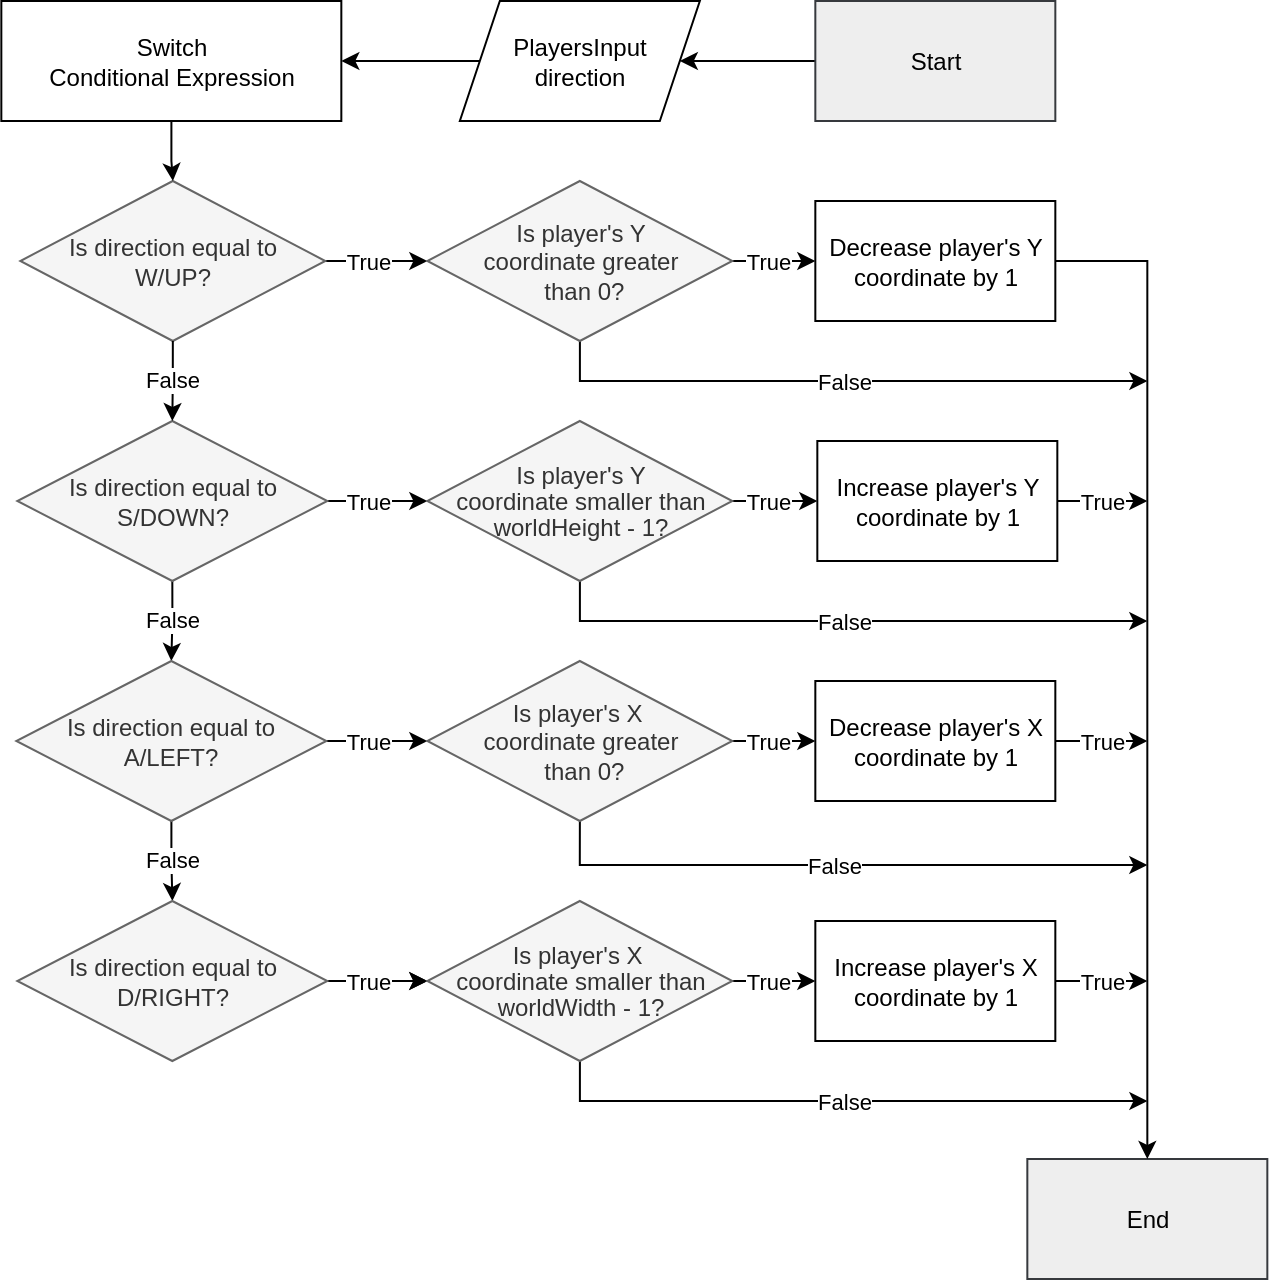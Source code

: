 <mxfile version="22.0.4" type="device" pages="10">
  <diagram name="Page-1" id="TmcbWeNpKDTj51XduAw7">
    <mxGraphModel dx="1195" dy="606" grid="1" gridSize="10" guides="1" tooltips="1" connect="1" arrows="1" fold="1" page="1" pageScale="1" pageWidth="827" pageHeight="1169" math="0" shadow="0">
      <root>
        <mxCell id="0" />
        <mxCell id="1" parent="0" />
        <mxCell id="SwGwmwSgwZbah---IUsa-307" value="" style="edgeStyle=orthogonalEdgeStyle;rounded=0;orthogonalLoop=1;jettySize=auto;html=1;" edge="1" parent="1" source="SwGwmwSgwZbah---IUsa-308" target="SwGwmwSgwZbah---IUsa-320">
          <mxGeometry relative="1" as="geometry" />
        </mxCell>
        <mxCell id="SwGwmwSgwZbah---IUsa-308" value="PlayersInput&lt;br&gt;direction" style="shape=parallelogram;perimeter=parallelogramPerimeter;whiteSpace=wrap;html=1;fixedSize=1;" vertex="1" parent="1">
          <mxGeometry x="657.917" y="581.5" width="120" height="60" as="geometry" />
        </mxCell>
        <mxCell id="SwGwmwSgwZbah---IUsa-309" value="" style="edgeStyle=orthogonalEdgeStyle;rounded=0;orthogonalLoop=1;jettySize=auto;html=1;" edge="1" parent="1" source="SwGwmwSgwZbah---IUsa-310" target="SwGwmwSgwZbah---IUsa-308">
          <mxGeometry relative="1" as="geometry" />
        </mxCell>
        <mxCell id="SwGwmwSgwZbah---IUsa-310" value="Start" style="rounded=0;whiteSpace=wrap;html=1;fillColor=#eeeeee;strokeColor=#36393d;" vertex="1" parent="1">
          <mxGeometry x="835.667" y="581.5" width="120" height="60" as="geometry" />
        </mxCell>
        <mxCell id="SwGwmwSgwZbah---IUsa-311" value="True" style="edgeStyle=orthogonalEdgeStyle;rounded=0;orthogonalLoop=1;jettySize=auto;html=1;" edge="1" parent="1" source="SwGwmwSgwZbah---IUsa-312" target="SwGwmwSgwZbah---IUsa-336">
          <mxGeometry x="-0.176" relative="1" as="geometry">
            <Array as="points">
              <mxPoint x="611.667" y="711.5" />
              <mxPoint x="611.667" y="711.5" />
            </Array>
            <mxPoint as="offset" />
          </mxGeometry>
        </mxCell>
        <mxCell id="SwGwmwSgwZbah---IUsa-312" value="Is direction equal to&lt;br&gt;W/UP?" style="rhombus;whiteSpace=wrap;html=1;fillColor=#f5f5f5;fontColor=#333333;strokeColor=#666666;" vertex="1" parent="1">
          <mxGeometry x="438.167" y="671.5" width="152.5" height="80" as="geometry" />
        </mxCell>
        <mxCell id="SwGwmwSgwZbah---IUsa-313" value="False" style="edgeStyle=orthogonalEdgeStyle;rounded=0;orthogonalLoop=1;jettySize=auto;html=1;exitX=0.5;exitY=1;exitDx=0;exitDy=0;entryX=0.5;entryY=0;entryDx=0;entryDy=0;" edge="1" parent="1" source="SwGwmwSgwZbah---IUsa-315" target="SwGwmwSgwZbah---IUsa-318">
          <mxGeometry relative="1" as="geometry" />
        </mxCell>
        <mxCell id="SwGwmwSgwZbah---IUsa-314" value="True" style="edgeStyle=orthogonalEdgeStyle;rounded=0;orthogonalLoop=1;jettySize=auto;html=1;" edge="1" parent="1" source="SwGwmwSgwZbah---IUsa-315" target="SwGwmwSgwZbah---IUsa-339">
          <mxGeometry x="-0.2" relative="1" as="geometry">
            <mxPoint as="offset" />
          </mxGeometry>
        </mxCell>
        <mxCell id="SwGwmwSgwZbah---IUsa-315" value="&lt;p style=&quot;line-height: 120%;&quot;&gt;Is direction equal to S/DOWN?&lt;br&gt;&lt;/p&gt;" style="rhombus;whiteSpace=wrap;html=1;fillColor=#f5f5f5;fontColor=#333333;strokeColor=#666666;align=center;verticalAlign=middle;labelPosition=center;verticalLabelPosition=middle;horizontal=1;" vertex="1" parent="1">
          <mxGeometry x="436.667" y="791.5" width="155" height="80" as="geometry" />
        </mxCell>
        <mxCell id="SwGwmwSgwZbah---IUsa-316" value="False" style="edgeStyle=orthogonalEdgeStyle;rounded=0;orthogonalLoop=1;jettySize=auto;html=1;" edge="1" parent="1" source="SwGwmwSgwZbah---IUsa-318" target="SwGwmwSgwZbah---IUsa-324">
          <mxGeometry relative="1" as="geometry" />
        </mxCell>
        <mxCell id="SwGwmwSgwZbah---IUsa-317" value="True" style="edgeStyle=orthogonalEdgeStyle;rounded=0;orthogonalLoop=1;jettySize=auto;html=1;" edge="1" parent="1" source="SwGwmwSgwZbah---IUsa-318" target="SwGwmwSgwZbah---IUsa-345">
          <mxGeometry x="-0.188" relative="1" as="geometry">
            <mxPoint as="offset" />
          </mxGeometry>
        </mxCell>
        <mxCell id="SwGwmwSgwZbah---IUsa-318" value="Is direction equal to&lt;br&gt;A/LEFT?" style="rhombus;whiteSpace=wrap;html=1;fillColor=#f5f5f5;fontColor=#333333;strokeColor=#666666;" vertex="1" parent="1">
          <mxGeometry x="436.167" y="911.5" width="155" height="80" as="geometry" />
        </mxCell>
        <mxCell id="SwGwmwSgwZbah---IUsa-319" value="" style="edgeStyle=orthogonalEdgeStyle;rounded=0;orthogonalLoop=1;jettySize=auto;html=1;" edge="1" parent="1" source="SwGwmwSgwZbah---IUsa-320" target="SwGwmwSgwZbah---IUsa-312">
          <mxGeometry relative="1" as="geometry" />
        </mxCell>
        <mxCell id="SwGwmwSgwZbah---IUsa-320" value="Switch&lt;br&gt;Conditional Expression" style="rounded=0;whiteSpace=wrap;html=1;" vertex="1" parent="1">
          <mxGeometry x="428.667" y="581.5" width="170" height="60" as="geometry" />
        </mxCell>
        <mxCell id="SwGwmwSgwZbah---IUsa-321" value="False" style="edgeStyle=orthogonalEdgeStyle;rounded=0;orthogonalLoop=1;jettySize=auto;html=1;exitX=0.5;exitY=1;exitDx=0;exitDy=0;entryX=0.5;entryY=0;entryDx=0;entryDy=0;" edge="1" parent="1" source="SwGwmwSgwZbah---IUsa-312" target="SwGwmwSgwZbah---IUsa-315">
          <mxGeometry relative="1" as="geometry" />
        </mxCell>
        <mxCell id="SwGwmwSgwZbah---IUsa-322" value="" style="edgeStyle=orthogonalEdgeStyle;rounded=0;orthogonalLoop=1;jettySize=auto;html=1;" edge="1" parent="1" source="SwGwmwSgwZbah---IUsa-324" target="SwGwmwSgwZbah---IUsa-342">
          <mxGeometry relative="1" as="geometry" />
        </mxCell>
        <mxCell id="SwGwmwSgwZbah---IUsa-323" value="True" style="edgeStyle=orthogonalEdgeStyle;rounded=0;orthogonalLoop=1;jettySize=auto;html=1;" edge="1" parent="1" source="SwGwmwSgwZbah---IUsa-324" target="SwGwmwSgwZbah---IUsa-342">
          <mxGeometry x="-0.2" relative="1" as="geometry">
            <mxPoint as="offset" />
          </mxGeometry>
        </mxCell>
        <mxCell id="SwGwmwSgwZbah---IUsa-324" value="Is direction equal to D/RIGHT?" style="rhombus;whiteSpace=wrap;html=1;fillColor=#f5f5f5;fontColor=#333333;strokeColor=#666666;" vertex="1" parent="1">
          <mxGeometry x="436.667" y="1031.5" width="155" height="80" as="geometry" />
        </mxCell>
        <mxCell id="SwGwmwSgwZbah---IUsa-325" value="Decrease player&#39;s Y coordinate by 1" style="rounded=0;whiteSpace=wrap;html=1;" vertex="1" parent="1">
          <mxGeometry x="835.667" y="681.5" width="120" height="60" as="geometry" />
        </mxCell>
        <mxCell id="SwGwmwSgwZbah---IUsa-326" value="True" style="edgeStyle=orthogonalEdgeStyle;rounded=0;orthogonalLoop=1;jettySize=auto;html=1;" edge="1" parent="1" source="SwGwmwSgwZbah---IUsa-327">
          <mxGeometry relative="1" as="geometry">
            <mxPoint x="1001.667" y="831.5" as="targetPoint" />
          </mxGeometry>
        </mxCell>
        <mxCell id="SwGwmwSgwZbah---IUsa-327" value="Increase player&#39;s Y coordinate by 1" style="rounded=0;whiteSpace=wrap;html=1;" vertex="1" parent="1">
          <mxGeometry x="836.667" y="801.5" width="120" height="60" as="geometry" />
        </mxCell>
        <mxCell id="SwGwmwSgwZbah---IUsa-328" value="True" style="edgeStyle=orthogonalEdgeStyle;rounded=0;orthogonalLoop=1;jettySize=auto;html=1;" edge="1" parent="1" source="SwGwmwSgwZbah---IUsa-329">
          <mxGeometry relative="1" as="geometry">
            <mxPoint x="1001.667" y="951.5" as="targetPoint" />
          </mxGeometry>
        </mxCell>
        <mxCell id="SwGwmwSgwZbah---IUsa-329" value="Decrease player&#39;s X coordinate by 1" style="rounded=0;whiteSpace=wrap;html=1;" vertex="1" parent="1">
          <mxGeometry x="835.667" y="921.5" width="120" height="60" as="geometry" />
        </mxCell>
        <mxCell id="SwGwmwSgwZbah---IUsa-330" value="True" style="edgeStyle=orthogonalEdgeStyle;rounded=0;orthogonalLoop=1;jettySize=auto;html=1;" edge="1" parent="1" source="SwGwmwSgwZbah---IUsa-331">
          <mxGeometry relative="1" as="geometry">
            <mxPoint x="1001.667" y="1071.5" as="targetPoint" />
          </mxGeometry>
        </mxCell>
        <mxCell id="SwGwmwSgwZbah---IUsa-331" value="Increase player&#39;s X coordinate by 1" style="rounded=0;whiteSpace=wrap;html=1;" vertex="1" parent="1">
          <mxGeometry x="835.667" y="1041.5" width="120" height="60" as="geometry" />
        </mxCell>
        <mxCell id="SwGwmwSgwZbah---IUsa-332" value="End" style="rounded=0;whiteSpace=wrap;html=1;fillColor=#eeeeee;strokeColor=#36393d;" vertex="1" parent="1">
          <mxGeometry x="941.667" y="1160.5" width="120" height="60" as="geometry" />
        </mxCell>
        <mxCell id="SwGwmwSgwZbah---IUsa-333" value="" style="endArrow=classic;html=1;rounded=0;entryX=0.5;entryY=0;entryDx=0;entryDy=0;exitX=1;exitY=0.5;exitDx=0;exitDy=0;" edge="1" parent="1" source="SwGwmwSgwZbah---IUsa-325" target="SwGwmwSgwZbah---IUsa-332">
          <mxGeometry width="50" height="50" relative="1" as="geometry">
            <mxPoint x="961.667" y="711.5" as="sourcePoint" />
            <mxPoint x="1071.667" y="701.5" as="targetPoint" />
            <Array as="points">
              <mxPoint x="1001.667" y="711.5" />
            </Array>
          </mxGeometry>
        </mxCell>
        <mxCell id="SwGwmwSgwZbah---IUsa-334" value="True" style="edgeStyle=orthogonalEdgeStyle;rounded=0;orthogonalLoop=1;jettySize=auto;html=1;" edge="1" parent="1" source="SwGwmwSgwZbah---IUsa-336" target="SwGwmwSgwZbah---IUsa-325">
          <mxGeometry x="-0.157" relative="1" as="geometry">
            <mxPoint as="offset" />
          </mxGeometry>
        </mxCell>
        <mxCell id="SwGwmwSgwZbah---IUsa-335" value="False" style="edgeStyle=orthogonalEdgeStyle;rounded=0;orthogonalLoop=1;jettySize=auto;html=1;" edge="1" parent="1" source="SwGwmwSgwZbah---IUsa-336">
          <mxGeometry relative="1" as="geometry">
            <mxPoint x="1001.667" y="771.5" as="targetPoint" />
            <Array as="points">
              <mxPoint x="717.667" y="771.5" />
              <mxPoint x="1001.667" y="771.5" />
            </Array>
          </mxGeometry>
        </mxCell>
        <mxCell id="SwGwmwSgwZbah---IUsa-336" value="Is player&#39;s Y &lt;br&gt;coordinate greater&lt;br&gt;&amp;nbsp;than 0?" style="rhombus;whiteSpace=wrap;html=1;fillColor=#f5f5f5;fontColor=#333333;strokeColor=#666666;" vertex="1" parent="1">
          <mxGeometry x="641.667" y="671.5" width="152.5" height="80" as="geometry" />
        </mxCell>
        <mxCell id="SwGwmwSgwZbah---IUsa-337" value="True" style="edgeStyle=orthogonalEdgeStyle;rounded=0;orthogonalLoop=1;jettySize=auto;html=1;" edge="1" parent="1" source="SwGwmwSgwZbah---IUsa-339" target="SwGwmwSgwZbah---IUsa-327">
          <mxGeometry x="-0.176" relative="1" as="geometry">
            <mxPoint as="offset" />
          </mxGeometry>
        </mxCell>
        <mxCell id="SwGwmwSgwZbah---IUsa-338" value="False" style="edgeStyle=orthogonalEdgeStyle;rounded=0;orthogonalLoop=1;jettySize=auto;html=1;" edge="1" parent="1" source="SwGwmwSgwZbah---IUsa-339">
          <mxGeometry relative="1" as="geometry">
            <mxPoint x="1001.667" y="891.5" as="targetPoint" />
            <Array as="points">
              <mxPoint x="717.667" y="891.5" />
            </Array>
          </mxGeometry>
        </mxCell>
        <mxCell id="SwGwmwSgwZbah---IUsa-339" value="&lt;p style=&quot;line-height: 110%;&quot;&gt;Is player&#39;s Y &lt;br&gt;coordinate smaller than worldHeight - 1?&lt;br&gt;&lt;/p&gt;" style="rhombus;whiteSpace=wrap;html=1;fillColor=#f5f5f5;fontColor=#333333;strokeColor=#666666;" vertex="1" parent="1">
          <mxGeometry x="641.667" y="791.5" width="152.5" height="80" as="geometry" />
        </mxCell>
        <mxCell id="SwGwmwSgwZbah---IUsa-340" value="True" style="edgeStyle=orthogonalEdgeStyle;rounded=0;orthogonalLoop=1;jettySize=auto;html=1;" edge="1" parent="1" source="SwGwmwSgwZbah---IUsa-342" target="SwGwmwSgwZbah---IUsa-331">
          <mxGeometry x="-0.157" relative="1" as="geometry">
            <mxPoint as="offset" />
          </mxGeometry>
        </mxCell>
        <mxCell id="SwGwmwSgwZbah---IUsa-341" value="False" style="edgeStyle=orthogonalEdgeStyle;rounded=0;orthogonalLoop=1;jettySize=auto;html=1;" edge="1" parent="1" source="SwGwmwSgwZbah---IUsa-342">
          <mxGeometry relative="1" as="geometry">
            <mxPoint x="1001.667" y="1131.5" as="targetPoint" />
            <Array as="points">
              <mxPoint x="717.667" y="1131.5" />
              <mxPoint x="1001.667" y="1131.5" />
            </Array>
          </mxGeometry>
        </mxCell>
        <mxCell id="SwGwmwSgwZbah---IUsa-342" value="&lt;p style=&quot;line-height: 110%;&quot;&gt;Is player&#39;s X&amp;nbsp;&lt;br&gt;coordinate smaller than worldWidth - 1?&lt;br&gt;&lt;/p&gt;" style="rhombus;whiteSpace=wrap;html=1;fillColor=#f5f5f5;fontColor=#333333;strokeColor=#666666;" vertex="1" parent="1">
          <mxGeometry x="641.667" y="1031.5" width="152.5" height="80" as="geometry" />
        </mxCell>
        <mxCell id="SwGwmwSgwZbah---IUsa-343" value="True" style="edgeStyle=orthogonalEdgeStyle;rounded=0;orthogonalLoop=1;jettySize=auto;html=1;" edge="1" parent="1" source="SwGwmwSgwZbah---IUsa-345" target="SwGwmwSgwZbah---IUsa-329">
          <mxGeometry x="-0.157" relative="1" as="geometry">
            <mxPoint as="offset" />
          </mxGeometry>
        </mxCell>
        <mxCell id="SwGwmwSgwZbah---IUsa-344" value="False" style="edgeStyle=orthogonalEdgeStyle;rounded=0;orthogonalLoop=1;jettySize=auto;html=1;" edge="1" parent="1">
          <mxGeometry relative="1" as="geometry">
            <mxPoint x="1001.667" y="1013.5" as="targetPoint" />
            <mxPoint x="717.943" y="983.486" as="sourcePoint" />
            <Array as="points">
              <mxPoint x="717.667" y="1013.5" />
            </Array>
          </mxGeometry>
        </mxCell>
        <mxCell id="SwGwmwSgwZbah---IUsa-345" value="Is player&#39;s X&amp;nbsp;&lt;br&gt;coordinate greater&lt;br&gt;&amp;nbsp;than 0?" style="rhombus;whiteSpace=wrap;html=1;fillColor=#f5f5f5;fontColor=#333333;strokeColor=#666666;" vertex="1" parent="1">
          <mxGeometry x="641.667" y="911.5" width="152.5" height="80" as="geometry" />
        </mxCell>
      </root>
    </mxGraphModel>
  </diagram>
  <diagram name="Strona-3" id="ojXf2vca-Thfr8MPD9Qy">
    <mxGraphModel dx="1434" dy="727" grid="1" gridSize="10" guides="1" tooltips="1" connect="1" arrows="1" fold="1" page="1" pageScale="1" pageWidth="827" pageHeight="1169" math="0" shadow="0">
      <root>
        <mxCell id="0" />
        <mxCell id="1" parent="0" />
        <mxCell id="XyxceQ7Z3CF8JXQuXzKB-10" value="" style="edgeStyle=orthogonalEdgeStyle;rounded=0;orthogonalLoop=1;jettySize=auto;html=1;" parent="1" source="XyxceQ7Z3CF8JXQuXzKB-1" target="XyxceQ7Z3CF8JXQuXzKB-3" edge="1">
          <mxGeometry relative="1" as="geometry" />
        </mxCell>
        <mxCell id="XyxceQ7Z3CF8JXQuXzKB-1" value="Start" style="rounded=0;whiteSpace=wrap;html=1;fillColor=#f5f5f5;fontColor=#333333;strokeColor=#666666;" parent="1" vertex="1">
          <mxGeometry x="70" y="250" width="120" height="60" as="geometry" />
        </mxCell>
        <mxCell id="XyxceQ7Z3CF8JXQuXzKB-2" value="End" style="rounded=0;whiteSpace=wrap;html=1;fillColor=#f5f5f5;fontColor=#333333;strokeColor=#666666;" parent="1" vertex="1">
          <mxGeometry x="270" y="250" width="120" height="60" as="geometry" />
        </mxCell>
        <mxCell id="XyxceQ7Z3CF8JXQuXzKB-11" style="edgeStyle=orthogonalEdgeStyle;rounded=0;orthogonalLoop=1;jettySize=auto;html=1;exitX=0.5;exitY=1;exitDx=0;exitDy=0;" parent="1" source="XyxceQ7Z3CF8JXQuXzKB-3" target="XyxceQ7Z3CF8JXQuXzKB-5" edge="1">
          <mxGeometry relative="1" as="geometry" />
        </mxCell>
        <mxCell id="XyxceQ7Z3CF8JXQuXzKB-3" value="Print:&lt;br&gt;&quot;Legend&quot;" style="rounded=0;whiteSpace=wrap;html=1;" parent="1" vertex="1">
          <mxGeometry x="70" y="340" width="120" height="60" as="geometry" />
        </mxCell>
        <mxCell id="XyxceQ7Z3CF8JXQuXzKB-13" style="edgeStyle=orthogonalEdgeStyle;rounded=0;orthogonalLoop=1;jettySize=auto;html=1;exitX=0.5;exitY=1;exitDx=0;exitDy=0;entryX=0;entryY=0.5;entryDx=0;entryDy=0;" parent="1" source="XyxceQ7Z3CF8JXQuXzKB-4" target="XyxceQ7Z3CF8JXQuXzKB-9" edge="1">
          <mxGeometry relative="1" as="geometry" />
        </mxCell>
        <mxCell id="XyxceQ7Z3CF8JXQuXzKB-4" value="&lt;font style=&quot;font-size: 12px;&quot;&gt;Print:&lt;br style=&quot;border-color: var(--border-color);&quot;&gt;&quot;\u&lt;span style=&quot;font-family: Consolas, &amp;quot;Courier New&amp;quot;, monospace;&quot;&gt;2592&lt;/span&gt;&lt;span style=&quot;font-family: Consolas, &amp;quot;Courier New&amp;quot;, monospace;&quot;&gt;\u&lt;/span&gt;&lt;span style=&quot;font-family: Consolas, &amp;quot;Courier New&amp;quot;, monospace;&quot;&gt;2592 - Wood block&lt;/span&gt;&lt;span style=&quot;background-color: initial;&quot;&gt;&quot;&lt;/span&gt;&lt;/font&gt;" style="rounded=0;whiteSpace=wrap;html=1;" parent="1" vertex="1">
          <mxGeometry x="70" y="520" width="120" height="60" as="geometry" />
        </mxCell>
        <mxCell id="XyxceQ7Z3CF8JXQuXzKB-12" style="edgeStyle=orthogonalEdgeStyle;rounded=0;orthogonalLoop=1;jettySize=auto;html=1;exitX=0.5;exitY=1;exitDx=0;exitDy=0;entryX=0.5;entryY=0;entryDx=0;entryDy=0;" parent="1" source="XyxceQ7Z3CF8JXQuXzKB-5" target="XyxceQ7Z3CF8JXQuXzKB-4" edge="1">
          <mxGeometry relative="1" as="geometry" />
        </mxCell>
        <mxCell id="XyxceQ7Z3CF8JXQuXzKB-5" value="Print:&lt;br style=&quot;border-color: var(--border-color);&quot;&gt;&quot;-- - Empty block&quot;" style="rounded=0;whiteSpace=wrap;html=1;" parent="1" vertex="1">
          <mxGeometry x="70" y="430" width="120" height="60" as="geometry" />
        </mxCell>
        <mxCell id="XyxceQ7Z3CF8JXQuXzKB-15" style="edgeStyle=orthogonalEdgeStyle;rounded=0;orthogonalLoop=1;jettySize=auto;html=1;exitX=0.5;exitY=0;exitDx=0;exitDy=0;entryX=0.5;entryY=1;entryDx=0;entryDy=0;" parent="1" source="XyxceQ7Z3CF8JXQuXzKB-6" target="XyxceQ7Z3CF8JXQuXzKB-7" edge="1">
          <mxGeometry relative="1" as="geometry" />
        </mxCell>
        <mxCell id="XyxceQ7Z3CF8JXQuXzKB-6" value="&lt;span style=&quot;background-color: rgb(255, 255, 255);&quot;&gt;&lt;font style=&quot;font-size: 12px;&quot;&gt;Print:&lt;br&gt;&lt;/font&gt;&lt;/span&gt;&lt;div style=&quot;font-family: Consolas, &amp;quot;Courier New&amp;quot;, monospace; line-height: 19px;&quot;&gt;&lt;span style=&quot;background-color: rgb(255, 255, 255);&quot;&gt;&lt;font style=&quot;font-size: 12px;&quot;&gt;&quot;\u2593\u2593 - Stone block&quot;&lt;/font&gt;&lt;/span&gt;&lt;/div&gt;" style="rounded=0;whiteSpace=wrap;html=1;" parent="1" vertex="1">
          <mxGeometry x="270" y="520" width="120" height="60" as="geometry" />
        </mxCell>
        <mxCell id="XyxceQ7Z3CF8JXQuXzKB-16" style="edgeStyle=orthogonalEdgeStyle;rounded=0;orthogonalLoop=1;jettySize=auto;html=1;exitX=0.5;exitY=0;exitDx=0;exitDy=0;entryX=0.5;entryY=1;entryDx=0;entryDy=0;" parent="1" source="XyxceQ7Z3CF8JXQuXzKB-7" target="XyxceQ7Z3CF8JXQuXzKB-8" edge="1">
          <mxGeometry relative="1" as="geometry" />
        </mxCell>
        <mxCell id="XyxceQ7Z3CF8JXQuXzKB-7" value="&lt;span style=&quot;background-color: rgb(255, 255, 255);&quot;&gt;&lt;font style=&quot;font-size: 12px;&quot;&gt;Print:&lt;br&gt;&lt;/font&gt;&lt;/span&gt;&lt;div style=&quot;font-family: Consolas, &amp;quot;Courier New&amp;quot;, monospace; line-height: 19px;&quot;&gt;&lt;span style=&quot;background-color: rgb(255, 255, 255);&quot;&gt;&lt;font style=&quot;font-size: 12px;&quot;&gt;&quot;\u00B0\u00B0- Iron ore block&quot;&lt;/font&gt;&lt;/span&gt;&lt;/div&gt;" style="rounded=0;whiteSpace=wrap;html=1;" parent="1" vertex="1">
          <mxGeometry x="270" y="430" width="120" height="60" as="geometry" />
        </mxCell>
        <mxCell id="XyxceQ7Z3CF8JXQuXzKB-17" style="edgeStyle=orthogonalEdgeStyle;rounded=0;orthogonalLoop=1;jettySize=auto;html=1;exitX=0.5;exitY=0;exitDx=0;exitDy=0;entryX=0.5;entryY=1;entryDx=0;entryDy=0;" parent="1" source="XyxceQ7Z3CF8JXQuXzKB-8" target="XyxceQ7Z3CF8JXQuXzKB-2" edge="1">
          <mxGeometry relative="1" as="geometry" />
        </mxCell>
        <mxCell id="XyxceQ7Z3CF8JXQuXzKB-8" value="&lt;font style=&quot;font-size: 12px; background-color: rgb(255, 255, 255);&quot;&gt;Print:&lt;br&gt;&lt;/font&gt;&lt;div style=&quot;font-family: Consolas, &amp;quot;Courier New&amp;quot;, monospace; line-height: 19px;&quot;&gt;&lt;font style=&quot;font-size: 12px; background-color: rgb(255, 255, 255);&quot;&gt;&quot;P - Player&quot; + ANSI_RESET&lt;/font&gt;&lt;/div&gt;" style="rounded=0;whiteSpace=wrap;html=1;" parent="1" vertex="1">
          <mxGeometry x="270" y="340" width="120" height="60" as="geometry" />
        </mxCell>
        <mxCell id="XyxceQ7Z3CF8JXQuXzKB-14" style="edgeStyle=orthogonalEdgeStyle;rounded=0;orthogonalLoop=1;jettySize=auto;html=1;exitX=1;exitY=0.5;exitDx=0;exitDy=0;entryX=0.5;entryY=1;entryDx=0;entryDy=0;" parent="1" source="XyxceQ7Z3CF8JXQuXzKB-9" target="XyxceQ7Z3CF8JXQuXzKB-6" edge="1">
          <mxGeometry relative="1" as="geometry" />
        </mxCell>
        <mxCell id="XyxceQ7Z3CF8JXQuXzKB-9" value="&lt;span style=&quot;background-color: rgb(255, 255, 255);&quot;&gt;&lt;font style=&quot;font-size: 12px;&quot;&gt;Print:&lt;br&gt;&lt;/font&gt;&lt;/span&gt;&lt;div style=&quot;font-family: Consolas, &amp;quot;Courier New&amp;quot;, monospace; line-height: 19px;&quot;&gt;&lt;span style=&quot;background-color: rgb(255, 255, 255);&quot;&gt;&lt;font style=&quot;font-size: 12px;&quot;&gt;&quot;\u00A7\u00A7 - Leaves block&quot;&lt;/font&gt;&lt;/span&gt;&lt;/div&gt;" style="rounded=0;whiteSpace=wrap;html=1;" parent="1" vertex="1">
          <mxGeometry x="170" y="620" width="120" height="60" as="geometry" />
        </mxCell>
      </root>
    </mxGraphModel>
  </diagram>
  <diagram name="Strona-4" id="3Rqgq_WpVcKvYVobdSvk">
    <mxGraphModel dx="1434" dy="727" grid="1" gridSize="10" guides="1" tooltips="1" connect="1" arrows="1" fold="1" page="1" pageScale="1" pageWidth="827" pageHeight="1169" math="0" shadow="0">
      <root>
        <mxCell id="0" />
        <mxCell id="1" parent="0" />
        <mxCell id="rP8luf-rCL1Y8HKLtqNR-3" style="edgeStyle=orthogonalEdgeStyle;rounded=0;orthogonalLoop=1;jettySize=auto;html=1;entryX=1;entryY=0.5;entryDx=0;entryDy=0;" parent="1" source="rP8luf-rCL1Y8HKLtqNR-1" target="rP8luf-rCL1Y8HKLtqNR-2" edge="1">
          <mxGeometry relative="1" as="geometry" />
        </mxCell>
        <mxCell id="rP8luf-rCL1Y8HKLtqNR-1" value="Start" style="rounded=0;whiteSpace=wrap;html=1;fillColor=#f5f5f5;fontColor=#333333;strokeColor=#666666;" parent="1" vertex="1">
          <mxGeometry x="240" y="50" width="120" height="60" as="geometry" />
        </mxCell>
        <mxCell id="rP8luf-rCL1Y8HKLtqNR-10" style="edgeStyle=orthogonalEdgeStyle;rounded=0;orthogonalLoop=1;jettySize=auto;html=1;exitX=0.5;exitY=1;exitDx=0;exitDy=0;" parent="1" source="rP8luf-rCL1Y8HKLtqNR-2" target="rP8luf-rCL1Y8HKLtqNR-4" edge="1">
          <mxGeometry relative="1" as="geometry" />
        </mxCell>
        <mxCell id="rP8luf-rCL1Y8HKLtqNR-2" value="Switch&lt;br&gt;Conditional Expression" style="rounded=0;whiteSpace=wrap;html=1;" parent="1" vertex="1">
          <mxGeometry x="50" y="50" width="140" height="60" as="geometry" />
        </mxCell>
        <mxCell id="rP8luf-rCL1Y8HKLtqNR-11" style="edgeStyle=orthogonalEdgeStyle;rounded=0;orthogonalLoop=1;jettySize=auto;html=1;exitX=0.5;exitY=1;exitDx=0;exitDy=0;" parent="1" source="rP8luf-rCL1Y8HKLtqNR-4" target="rP8luf-rCL1Y8HKLtqNR-5" edge="1">
          <mxGeometry relative="1" as="geometry" />
        </mxCell>
        <mxCell id="rP8luf-rCL1Y8HKLtqNR-21" style="edgeStyle=orthogonalEdgeStyle;rounded=0;orthogonalLoop=1;jettySize=auto;html=1;exitX=1;exitY=0.5;exitDx=0;exitDy=0;entryX=0;entryY=0.5;entryDx=0;entryDy=0;" parent="1" source="rP8luf-rCL1Y8HKLtqNR-4" target="rP8luf-rCL1Y8HKLtqNR-16" edge="1">
          <mxGeometry relative="1" as="geometry" />
        </mxCell>
        <mxCell id="rP8luf-rCL1Y8HKLtqNR-4" value="Is Air?" style="rhombus;whiteSpace=wrap;html=1;fillColor=#f5f5f5;fontColor=#333333;strokeColor=#666666;" parent="1" vertex="1">
          <mxGeometry x="50" y="130" width="140" height="80" as="geometry" />
        </mxCell>
        <mxCell id="rP8luf-rCL1Y8HKLtqNR-12" style="edgeStyle=orthogonalEdgeStyle;rounded=0;orthogonalLoop=1;jettySize=auto;html=1;exitX=0.5;exitY=1;exitDx=0;exitDy=0;" parent="1" source="rP8luf-rCL1Y8HKLtqNR-5" target="rP8luf-rCL1Y8HKLtqNR-6" edge="1">
          <mxGeometry relative="1" as="geometry" />
        </mxCell>
        <mxCell id="rP8luf-rCL1Y8HKLtqNR-22" style="edgeStyle=orthogonalEdgeStyle;rounded=0;orthogonalLoop=1;jettySize=auto;html=1;exitX=1;exitY=0.5;exitDx=0;exitDy=0;entryX=0;entryY=0.5;entryDx=0;entryDy=0;" parent="1" source="rP8luf-rCL1Y8HKLtqNR-5" target="rP8luf-rCL1Y8HKLtqNR-17" edge="1">
          <mxGeometry relative="1" as="geometry" />
        </mxCell>
        <mxCell id="rP8luf-rCL1Y8HKLtqNR-5" value="Is Wood?" style="rhombus;whiteSpace=wrap;html=1;fillColor=#f5f5f5;fontColor=#333333;strokeColor=#666666;" parent="1" vertex="1">
          <mxGeometry x="50" y="230" width="140" height="80" as="geometry" />
        </mxCell>
        <mxCell id="rP8luf-rCL1Y8HKLtqNR-13" style="edgeStyle=orthogonalEdgeStyle;rounded=0;orthogonalLoop=1;jettySize=auto;html=1;exitX=0.5;exitY=1;exitDx=0;exitDy=0;entryX=0.5;entryY=0;entryDx=0;entryDy=0;" parent="1" source="rP8luf-rCL1Y8HKLtqNR-6" target="rP8luf-rCL1Y8HKLtqNR-7" edge="1">
          <mxGeometry relative="1" as="geometry" />
        </mxCell>
        <mxCell id="rP8luf-rCL1Y8HKLtqNR-23" style="edgeStyle=orthogonalEdgeStyle;rounded=0;orthogonalLoop=1;jettySize=auto;html=1;exitX=1;exitY=0.5;exitDx=0;exitDy=0;entryX=0;entryY=0.5;entryDx=0;entryDy=0;" parent="1" source="rP8luf-rCL1Y8HKLtqNR-6" target="rP8luf-rCL1Y8HKLtqNR-18" edge="1">
          <mxGeometry relative="1" as="geometry" />
        </mxCell>
        <mxCell id="rP8luf-rCL1Y8HKLtqNR-6" value="Is Leaves?" style="rhombus;whiteSpace=wrap;html=1;fillColor=#f5f5f5;fontColor=#333333;strokeColor=#666666;" parent="1" vertex="1">
          <mxGeometry x="50" y="330" width="140" height="80" as="geometry" />
        </mxCell>
        <mxCell id="rP8luf-rCL1Y8HKLtqNR-14" style="edgeStyle=orthogonalEdgeStyle;rounded=0;orthogonalLoop=1;jettySize=auto;html=1;exitX=0.5;exitY=1;exitDx=0;exitDy=0;" parent="1" source="rP8luf-rCL1Y8HKLtqNR-7" target="rP8luf-rCL1Y8HKLtqNR-8" edge="1">
          <mxGeometry relative="1" as="geometry" />
        </mxCell>
        <mxCell id="rP8luf-rCL1Y8HKLtqNR-24" style="edgeStyle=orthogonalEdgeStyle;rounded=0;orthogonalLoop=1;jettySize=auto;html=1;exitX=1;exitY=0.5;exitDx=0;exitDy=0;" parent="1" source="rP8luf-rCL1Y8HKLtqNR-7" target="rP8luf-rCL1Y8HKLtqNR-19" edge="1">
          <mxGeometry relative="1" as="geometry" />
        </mxCell>
        <mxCell id="rP8luf-rCL1Y8HKLtqNR-7" value="Is Stone?" style="rhombus;whiteSpace=wrap;html=1;fillColor=#f5f5f5;fontColor=#333333;strokeColor=#666666;" parent="1" vertex="1">
          <mxGeometry x="50" y="430" width="140" height="80" as="geometry" />
        </mxCell>
        <mxCell id="rP8luf-rCL1Y8HKLtqNR-25" style="edgeStyle=orthogonalEdgeStyle;rounded=0;orthogonalLoop=1;jettySize=auto;html=1;exitX=1;exitY=0.5;exitDx=0;exitDy=0;" parent="1" source="rP8luf-rCL1Y8HKLtqNR-8" target="rP8luf-rCL1Y8HKLtqNR-20" edge="1">
          <mxGeometry relative="1" as="geometry" />
        </mxCell>
        <mxCell id="rP8luf-rCL1Y8HKLtqNR-34" style="edgeStyle=orthogonalEdgeStyle;rounded=0;orthogonalLoop=1;jettySize=auto;html=1;exitX=0.5;exitY=1;exitDx=0;exitDy=0;entryX=0.5;entryY=0;entryDx=0;entryDy=0;" parent="1" source="rP8luf-rCL1Y8HKLtqNR-8" target="rP8luf-rCL1Y8HKLtqNR-33" edge="1">
          <mxGeometry relative="1" as="geometry" />
        </mxCell>
        <mxCell id="rP8luf-rCL1Y8HKLtqNR-8" value="Is Iron Ore?" style="rhombus;whiteSpace=wrap;html=1;fillColor=#f5f5f5;fontColor=#333333;strokeColor=#666666;" parent="1" vertex="1">
          <mxGeometry x="50" y="530" width="140" height="80" as="geometry" />
        </mxCell>
        <mxCell id="rP8luf-rCL1Y8HKLtqNR-27" style="edgeStyle=orthogonalEdgeStyle;rounded=0;orthogonalLoop=1;jettySize=auto;html=1;exitX=1;exitY=0.5;exitDx=0;exitDy=0;entryX=0.5;entryY=1;entryDx=0;entryDy=0;" parent="1" source="rP8luf-rCL1Y8HKLtqNR-16" target="rP8luf-rCL1Y8HKLtqNR-26" edge="1">
          <mxGeometry relative="1" as="geometry" />
        </mxCell>
        <mxCell id="rP8luf-rCL1Y8HKLtqNR-16" value="Return: &quot;&quot;" style="rounded=0;whiteSpace=wrap;html=1;" parent="1" vertex="1">
          <mxGeometry x="240" y="140" width="120" height="60" as="geometry" />
        </mxCell>
        <mxCell id="rP8luf-rCL1Y8HKLtqNR-28" style="edgeStyle=orthogonalEdgeStyle;rounded=0;orthogonalLoop=1;jettySize=auto;html=1;exitX=1;exitY=0.5;exitDx=0;exitDy=0;entryX=0.5;entryY=1;entryDx=0;entryDy=0;" parent="1" source="rP8luf-rCL1Y8HKLtqNR-17" target="rP8luf-rCL1Y8HKLtqNR-26" edge="1">
          <mxGeometry relative="1" as="geometry" />
        </mxCell>
        <mxCell id="rP8luf-rCL1Y8HKLtqNR-17" value="Return: &lt;br&gt;ANSI_RED" style="rounded=0;whiteSpace=wrap;html=1;" parent="1" vertex="1">
          <mxGeometry x="240" y="240" width="120" height="60" as="geometry" />
        </mxCell>
        <mxCell id="rP8luf-rCL1Y8HKLtqNR-29" style="edgeStyle=orthogonalEdgeStyle;rounded=0;orthogonalLoop=1;jettySize=auto;html=1;exitX=1;exitY=0.5;exitDx=0;exitDy=0;entryX=0.5;entryY=1;entryDx=0;entryDy=0;" parent="1" source="rP8luf-rCL1Y8HKLtqNR-18" target="rP8luf-rCL1Y8HKLtqNR-26" edge="1">
          <mxGeometry relative="1" as="geometry" />
        </mxCell>
        <mxCell id="rP8luf-rCL1Y8HKLtqNR-18" value="Return: ANSI_GREEN" style="rounded=0;whiteSpace=wrap;html=1;" parent="1" vertex="1">
          <mxGeometry x="240" y="340" width="120" height="60" as="geometry" />
        </mxCell>
        <mxCell id="rP8luf-rCL1Y8HKLtqNR-31" style="edgeStyle=orthogonalEdgeStyle;rounded=0;orthogonalLoop=1;jettySize=auto;html=1;exitX=1;exitY=0.5;exitDx=0;exitDy=0;entryX=0.5;entryY=1;entryDx=0;entryDy=0;" parent="1" source="rP8luf-rCL1Y8HKLtqNR-19" target="rP8luf-rCL1Y8HKLtqNR-26" edge="1">
          <mxGeometry relative="1" as="geometry" />
        </mxCell>
        <mxCell id="rP8luf-rCL1Y8HKLtqNR-19" value="Return:&lt;br&gt;ANSI_GRAY" style="rounded=0;whiteSpace=wrap;html=1;" parent="1" vertex="1">
          <mxGeometry x="240" y="440" width="120" height="60" as="geometry" />
        </mxCell>
        <mxCell id="rP8luf-rCL1Y8HKLtqNR-32" style="edgeStyle=orthogonalEdgeStyle;rounded=0;orthogonalLoop=1;jettySize=auto;html=1;exitX=1;exitY=0.5;exitDx=0;exitDy=0;entryX=0.5;entryY=1;entryDx=0;entryDy=0;" parent="1" source="rP8luf-rCL1Y8HKLtqNR-20" target="rP8luf-rCL1Y8HKLtqNR-26" edge="1">
          <mxGeometry relative="1" as="geometry" />
        </mxCell>
        <mxCell id="rP8luf-rCL1Y8HKLtqNR-20" value="Return:&amp;nbsp;&lt;br&gt;ANSI_YELLOW" style="rounded=0;whiteSpace=wrap;html=1;" parent="1" vertex="1">
          <mxGeometry x="240" y="540" width="120" height="60" as="geometry" />
        </mxCell>
        <mxCell id="rP8luf-rCL1Y8HKLtqNR-26" value="End" style="rounded=0;whiteSpace=wrap;html=1;fillColor=#f5f5f5;fontColor=#333333;strokeColor=#666666;" parent="1" vertex="1">
          <mxGeometry x="414" y="50" width="120" height="60" as="geometry" />
        </mxCell>
        <mxCell id="rP8luf-rCL1Y8HKLtqNR-36" style="edgeStyle=orthogonalEdgeStyle;rounded=0;orthogonalLoop=1;jettySize=auto;html=1;exitX=1;exitY=0.5;exitDx=0;exitDy=0;entryX=0;entryY=0.5;entryDx=0;entryDy=0;" parent="1" source="rP8luf-rCL1Y8HKLtqNR-33" target="rP8luf-rCL1Y8HKLtqNR-35" edge="1">
          <mxGeometry relative="1" as="geometry" />
        </mxCell>
        <mxCell id="rP8luf-rCL1Y8HKLtqNR-33" value="Default" style="rhombus;whiteSpace=wrap;html=1;fillColor=#f5f5f5;fontColor=#333333;strokeColor=#666666;" parent="1" vertex="1">
          <mxGeometry x="50" y="630" width="140" height="80" as="geometry" />
        </mxCell>
        <mxCell id="rP8luf-rCL1Y8HKLtqNR-37" style="edgeStyle=orthogonalEdgeStyle;rounded=0;orthogonalLoop=1;jettySize=auto;html=1;exitX=1;exitY=0.5;exitDx=0;exitDy=0;entryX=0.5;entryY=1;entryDx=0;entryDy=0;" parent="1" source="rP8luf-rCL1Y8HKLtqNR-35" target="rP8luf-rCL1Y8HKLtqNR-26" edge="1">
          <mxGeometry relative="1" as="geometry" />
        </mxCell>
        <mxCell id="rP8luf-rCL1Y8HKLtqNR-35" value="Return: &quot;&quot;" style="rounded=0;whiteSpace=wrap;html=1;" parent="1" vertex="1">
          <mxGeometry x="240" y="640" width="120" height="60" as="geometry" />
        </mxCell>
      </root>
    </mxGraphModel>
  </diagram>
  <diagram name="Strona-5" id="80jooaW9vPV4Q49dYK03">
    <mxGraphModel dx="1434" dy="727" grid="1" gridSize="10" guides="1" tooltips="1" connect="1" arrows="1" fold="1" page="1" pageScale="1" pageWidth="827" pageHeight="1169" math="0" shadow="0">
      <root>
        <mxCell id="0" />
        <mxCell id="1" parent="0" />
        <mxCell id="H1C5cQssuoZGxaWufk_3-20" style="edgeStyle=orthogonalEdgeStyle;rounded=0;orthogonalLoop=1;jettySize=auto;html=1;exitX=0;exitY=0.5;exitDx=0;exitDy=0;entryX=1;entryY=0.5;entryDx=0;entryDy=0;" parent="1" source="-WU-Cdy4lGhZM1sCMc3J-1" target="A_n0561AYK1FrxKkQsBX-1" edge="1">
          <mxGeometry relative="1" as="geometry" />
        </mxCell>
        <mxCell id="-WU-Cdy4lGhZM1sCMc3J-1" value="Start" style="rounded=0;whiteSpace=wrap;html=1;fillColor=#f5f5f5;fontColor=#333333;strokeColor=#666666;" parent="1" vertex="1">
          <mxGeometry x="240" y="50" width="120" height="60" as="geometry" />
        </mxCell>
        <mxCell id="H1C5cQssuoZGxaWufk_3-12" style="edgeStyle=orthogonalEdgeStyle;rounded=0;orthogonalLoop=1;jettySize=auto;html=1;exitX=0.5;exitY=1;exitDx=0;exitDy=0;entryX=0.5;entryY=0;entryDx=0;entryDy=0;" parent="1" source="A_n0561AYK1FrxKkQsBX-1" target="ZLXZCLb2ZCPXLwvfeXmc-1" edge="1">
          <mxGeometry relative="1" as="geometry" />
        </mxCell>
        <mxCell id="A_n0561AYK1FrxKkQsBX-1" value="Switch&lt;br&gt;Conditional Expression" style="rounded=0;whiteSpace=wrap;html=1;" parent="1" vertex="1">
          <mxGeometry x="60" y="50" width="140" height="60" as="geometry" />
        </mxCell>
        <mxCell id="H1C5cQssuoZGxaWufk_3-13" style="edgeStyle=orthogonalEdgeStyle;rounded=0;orthogonalLoop=1;jettySize=auto;html=1;entryX=0.5;entryY=0;entryDx=0;entryDy=0;" parent="1" source="ZLXZCLb2ZCPXLwvfeXmc-1" target="H1C5cQssuoZGxaWufk_3-9" edge="1">
          <mxGeometry relative="1" as="geometry" />
        </mxCell>
        <mxCell id="H1C5cQssuoZGxaWufk_3-24" style="edgeStyle=orthogonalEdgeStyle;rounded=0;orthogonalLoop=1;jettySize=auto;html=1;exitX=1;exitY=0.5;exitDx=0;exitDy=0;" parent="1" source="ZLXZCLb2ZCPXLwvfeXmc-1" target="H1C5cQssuoZGxaWufk_3-16" edge="1">
          <mxGeometry relative="1" as="geometry" />
        </mxCell>
        <mxCell id="ZLXZCLb2ZCPXLwvfeXmc-1" value="&lt;font style=&quot;font-size: 9px;&quot;&gt;Is CRAFTED_WOODEN_PLANKS?&lt;/font&gt;" style="rhombus;whiteSpace=wrap;html=1;fillColor=#f5f5f5;fontColor=#333333;strokeColor=#666666;" parent="1" vertex="1">
          <mxGeometry x="30" y="140" width="170" height="80" as="geometry" />
        </mxCell>
        <mxCell id="zDjGZ_ndV-7LnMmdP0lN-1" value="End" style="rounded=0;whiteSpace=wrap;html=1;fillColor=#f5f5f5;fontColor=#333333;strokeColor=#666666;" parent="1" vertex="1">
          <mxGeometry x="400" y="50" width="120" height="60" as="geometry" />
        </mxCell>
        <mxCell id="H1C5cQssuoZGxaWufk_3-14" style="edgeStyle=orthogonalEdgeStyle;rounded=0;orthogonalLoop=1;jettySize=auto;html=1;exitX=0.5;exitY=1;exitDx=0;exitDy=0;entryX=0.5;entryY=0;entryDx=0;entryDy=0;" parent="1" source="H1C5cQssuoZGxaWufk_3-9" target="H1C5cQssuoZGxaWufk_3-10" edge="1">
          <mxGeometry relative="1" as="geometry" />
        </mxCell>
        <mxCell id="H1C5cQssuoZGxaWufk_3-23" style="edgeStyle=orthogonalEdgeStyle;rounded=0;orthogonalLoop=1;jettySize=auto;html=1;" parent="1" source="H1C5cQssuoZGxaWufk_3-9" target="H1C5cQssuoZGxaWufk_3-17" edge="1">
          <mxGeometry relative="1" as="geometry" />
        </mxCell>
        <mxCell id="H1C5cQssuoZGxaWufk_3-9" value="&lt;font style=&quot;font-size: 12px;&quot;&gt;Is CRAFTED_STICK?&lt;/font&gt;" style="rhombus;whiteSpace=wrap;html=1;fillColor=#f5f5f5;fontColor=#333333;strokeColor=#666666;" parent="1" vertex="1">
          <mxGeometry x="30" y="250" width="170" height="80" as="geometry" />
        </mxCell>
        <mxCell id="H1C5cQssuoZGxaWufk_3-15" style="edgeStyle=orthogonalEdgeStyle;rounded=0;orthogonalLoop=1;jettySize=auto;html=1;exitX=0.5;exitY=1;exitDx=0;exitDy=0;entryX=0.5;entryY=0;entryDx=0;entryDy=0;" parent="1" source="H1C5cQssuoZGxaWufk_3-10" target="H1C5cQssuoZGxaWufk_3-11" edge="1">
          <mxGeometry relative="1" as="geometry" />
        </mxCell>
        <mxCell id="H1C5cQssuoZGxaWufk_3-22" style="edgeStyle=orthogonalEdgeStyle;rounded=0;orthogonalLoop=1;jettySize=auto;html=1;exitX=1;exitY=0.5;exitDx=0;exitDy=0;" parent="1" source="H1C5cQssuoZGxaWufk_3-10" target="H1C5cQssuoZGxaWufk_3-18" edge="1">
          <mxGeometry relative="1" as="geometry" />
        </mxCell>
        <mxCell id="H1C5cQssuoZGxaWufk_3-10" value="&lt;font style=&quot;font-size: 11px;&quot;&gt;Is CRAFTED_IRON_INGOT?&lt;/font&gt;" style="rhombus;whiteSpace=wrap;html=1;fillColor=#f5f5f5;fontColor=#333333;strokeColor=#666666;" parent="1" vertex="1">
          <mxGeometry x="30" y="360" width="170" height="80" as="geometry" />
        </mxCell>
        <mxCell id="H1C5cQssuoZGxaWufk_3-21" style="edgeStyle=orthogonalEdgeStyle;rounded=0;orthogonalLoop=1;jettySize=auto;html=1;exitX=1;exitY=0.5;exitDx=0;exitDy=0;" parent="1" source="H1C5cQssuoZGxaWufk_3-11" target="H1C5cQssuoZGxaWufk_3-19" edge="1">
          <mxGeometry relative="1" as="geometry" />
        </mxCell>
        <mxCell id="H1C5cQssuoZGxaWufk_3-11" value="&lt;font style=&quot;font-size: 14px;&quot;&gt;Defualt&lt;/font&gt;" style="rhombus;whiteSpace=wrap;html=1;fillColor=#f5f5f5;fontColor=#333333;strokeColor=#666666;" parent="1" vertex="1">
          <mxGeometry x="30" y="470" width="170" height="80" as="geometry" />
        </mxCell>
        <mxCell id="H1C5cQssuoZGxaWufk_3-28" style="edgeStyle=orthogonalEdgeStyle;rounded=0;orthogonalLoop=1;jettySize=auto;html=1;exitX=1;exitY=0.5;exitDx=0;exitDy=0;" parent="1" source="H1C5cQssuoZGxaWufk_3-16" edge="1">
          <mxGeometry relative="1" as="geometry">
            <mxPoint x="460" y="110" as="targetPoint" />
          </mxGeometry>
        </mxCell>
        <mxCell id="H1C5cQssuoZGxaWufk_3-16" value="Return: 5" style="rounded=0;whiteSpace=wrap;html=1;" parent="1" vertex="1">
          <mxGeometry x="240" y="150" width="120" height="60" as="geometry" />
        </mxCell>
        <mxCell id="H1C5cQssuoZGxaWufk_3-27" style="edgeStyle=orthogonalEdgeStyle;rounded=0;orthogonalLoop=1;jettySize=auto;html=1;exitX=1;exitY=0.5;exitDx=0;exitDy=0;entryX=0.5;entryY=1;entryDx=0;entryDy=0;" parent="1" source="H1C5cQssuoZGxaWufk_3-17" target="zDjGZ_ndV-7LnMmdP0lN-1" edge="1">
          <mxGeometry relative="1" as="geometry" />
        </mxCell>
        <mxCell id="H1C5cQssuoZGxaWufk_3-17" value="Return: 6" style="rounded=0;whiteSpace=wrap;html=1;" parent="1" vertex="1">
          <mxGeometry x="240" y="260" width="120" height="60" as="geometry" />
        </mxCell>
        <mxCell id="H1C5cQssuoZGxaWufk_3-26" style="edgeStyle=orthogonalEdgeStyle;rounded=0;orthogonalLoop=1;jettySize=auto;html=1;exitX=1;exitY=0.5;exitDx=0;exitDy=0;" parent="1" source="H1C5cQssuoZGxaWufk_3-18" edge="1">
          <mxGeometry relative="1" as="geometry">
            <mxPoint x="460" y="110" as="targetPoint" />
          </mxGeometry>
        </mxCell>
        <mxCell id="H1C5cQssuoZGxaWufk_3-18" value="Return: 7" style="rounded=0;whiteSpace=wrap;html=1;" parent="1" vertex="1">
          <mxGeometry x="240" y="370" width="120" height="60" as="geometry" />
        </mxCell>
        <mxCell id="H1C5cQssuoZGxaWufk_3-25" style="edgeStyle=orthogonalEdgeStyle;rounded=0;orthogonalLoop=1;jettySize=auto;html=1;exitX=1;exitY=0.5;exitDx=0;exitDy=0;entryX=0.5;entryY=1;entryDx=0;entryDy=0;" parent="1" source="H1C5cQssuoZGxaWufk_3-19" target="zDjGZ_ndV-7LnMmdP0lN-1" edge="1">
          <mxGeometry relative="1" as="geometry" />
        </mxCell>
        <mxCell id="H1C5cQssuoZGxaWufk_3-19" value="Return: -1" style="rounded=0;whiteSpace=wrap;html=1;" parent="1" vertex="1">
          <mxGeometry x="240" y="480" width="120" height="60" as="geometry" />
        </mxCell>
      </root>
    </mxGraphModel>
  </diagram>
  <diagram name="Strona-6" id="tplgW31sfGI6jXmLQYeY">
    <mxGraphModel dx="1434" dy="727" grid="1" gridSize="10" guides="1" tooltips="1" connect="1" arrows="1" fold="1" page="1" pageScale="1" pageWidth="827" pageHeight="1169" math="0" shadow="0">
      <root>
        <mxCell id="0" />
        <mxCell id="1" parent="0" />
        <mxCell id="V_MtuiUEwi_do42Ukajp-3" style="edgeStyle=orthogonalEdgeStyle;rounded=0;orthogonalLoop=1;jettySize=auto;html=1;exitX=0;exitY=0.5;exitDx=0;exitDy=0;" parent="1" source="V_MtuiUEwi_do42Ukajp-1" target="V_MtuiUEwi_do42Ukajp-2" edge="1">
          <mxGeometry relative="1" as="geometry" />
        </mxCell>
        <mxCell id="V_MtuiUEwi_do42Ukajp-1" value="Start" style="rounded=0;whiteSpace=wrap;html=1;fillColor=#f5f5f5;fontColor=#333333;strokeColor=#666666;" parent="1" vertex="1">
          <mxGeometry x="280" y="70" width="120" height="60" as="geometry" />
        </mxCell>
        <mxCell id="V_MtuiUEwi_do42Ukajp-7" style="edgeStyle=orthogonalEdgeStyle;rounded=0;orthogonalLoop=1;jettySize=auto;html=1;exitX=0.5;exitY=1;exitDx=0;exitDy=0;entryX=0.5;entryY=0;entryDx=0;entryDy=0;" parent="1" source="V_MtuiUEwi_do42Ukajp-2" target="V_MtuiUEwi_do42Ukajp-5" edge="1">
          <mxGeometry relative="1" as="geometry" />
        </mxCell>
        <mxCell id="V_MtuiUEwi_do42Ukajp-2" value="&lt;div style=&quot;font-family: Consolas, &amp;quot;Courier New&amp;quot;, monospace; line-height: 19px;&quot;&gt;&lt;font style=&quot;background-color: rgb(255, 255, 255); font-size: 11px;&quot;&gt;generateEmptyWorld&lt;/font&gt;&lt;/div&gt;" style="shape=parallelogram;perimeter=parallelogramPerimeter;whiteSpace=wrap;html=1;fixedSize=1;" parent="1" vertex="1">
          <mxGeometry x="80" y="70" width="160" height="60" as="geometry" />
        </mxCell>
        <mxCell id="V_MtuiUEwi_do42Ukajp-8" style="edgeStyle=orthogonalEdgeStyle;rounded=0;orthogonalLoop=1;jettySize=auto;html=1;exitX=0.5;exitY=1;exitDx=0;exitDy=0;entryX=0.5;entryY=0;entryDx=0;entryDy=0;" parent="1" source="V_MtuiUEwi_do42Ukajp-5" target="V_MtuiUEwi_do42Ukajp-6" edge="1">
          <mxGeometry relative="1" as="geometry" />
        </mxCell>
        <mxCell id="V_MtuiUEwi_do42Ukajp-5" value="Set PlayerX to worldWidth&lt;br&gt;devided by 2" style="rounded=0;whiteSpace=wrap;html=1;" parent="1" vertex="1">
          <mxGeometry x="80" y="170" width="160" height="60" as="geometry" />
        </mxCell>
        <mxCell id="V_MtuiUEwi_do42Ukajp-10" style="edgeStyle=orthogonalEdgeStyle;rounded=0;orthogonalLoop=1;jettySize=auto;html=1;exitX=1;exitY=0.5;exitDx=0;exitDy=0;" parent="1" source="V_MtuiUEwi_do42Ukajp-6" target="V_MtuiUEwi_do42Ukajp-9" edge="1">
          <mxGeometry relative="1" as="geometry" />
        </mxCell>
        <mxCell id="V_MtuiUEwi_do42Ukajp-6" value="Set PlayerY to worldHeight&lt;br&gt;devided by 2" style="rounded=0;whiteSpace=wrap;html=1;" parent="1" vertex="1">
          <mxGeometry x="80" y="270" width="160" height="60" as="geometry" />
        </mxCell>
        <mxCell id="V_MtuiUEwi_do42Ukajp-9" value="End" style="rounded=0;whiteSpace=wrap;html=1;fillColor=#f5f5f5;fontColor=#333333;strokeColor=#666666;" parent="1" vertex="1">
          <mxGeometry x="280" y="270" width="120" height="60" as="geometry" />
        </mxCell>
      </root>
    </mxGraphModel>
  </diagram>
  <diagram name="Strona-7" id="rZnhlScdOr4qVCBgIQLR">
    <mxGraphModel dx="1434" dy="727" grid="1" gridSize="10" guides="1" tooltips="1" connect="1" arrows="1" fold="1" page="1" pageScale="1" pageWidth="827" pageHeight="1169" math="0" shadow="0">
      <root>
        <mxCell id="0" />
        <mxCell id="1" parent="0" />
        <mxCell id="UIobKeapHpW16lMpR9O6-2" style="edgeStyle=orthogonalEdgeStyle;rounded=0;orthogonalLoop=1;jettySize=auto;html=1;exitX=0;exitY=0.5;exitDx=0;exitDy=0;entryX=1;entryY=0.5;entryDx=0;entryDy=0;" parent="1" source="44wN_3EAdzU18ZZNF2Er-1" target="UIobKeapHpW16lMpR9O6-1" edge="1">
          <mxGeometry relative="1" as="geometry" />
        </mxCell>
        <mxCell id="44wN_3EAdzU18ZZNF2Er-1" value="&lt;font style=&quot;font-size: 12px;&quot;&gt;Start&lt;/font&gt;" style="rounded=0;whiteSpace=wrap;html=1;fontSize=16;fillColor=#f5f5f5;fontColor=#333333;strokeColor=#666666;" parent="1" vertex="1">
          <mxGeometry x="500" y="110" width="120" height="60" as="geometry" />
        </mxCell>
        <mxCell id="LmLjlkntk5Fc8yirbZPo-2" style="edgeStyle=none;curved=1;rounded=0;orthogonalLoop=1;jettySize=auto;html=1;exitX=1;exitY=0.5;exitDx=0;exitDy=0;fontSize=12;startSize=8;endSize=8;entryX=0;entryY=0.5;entryDx=0;entryDy=0;" parent="1" source="44wN_3EAdzU18ZZNF2Er-2" target="LmLjlkntk5Fc8yirbZPo-3" edge="1">
          <mxGeometry relative="1" as="geometry">
            <mxPoint x="310" y="290" as="targetPoint" />
          </mxGeometry>
        </mxCell>
        <mxCell id="LmLjlkntk5Fc8yirbZPo-6" value="False" style="edgeLabel;html=1;align=center;verticalAlign=middle;resizable=0;points=[];fontSize=16;" parent="LmLjlkntk5Fc8yirbZPo-2" connectable="0" vertex="1">
          <mxGeometry x="-0.057" relative="1" as="geometry">
            <mxPoint as="offset" />
          </mxGeometry>
        </mxCell>
        <mxCell id="LmLjlkntk5Fc8yirbZPo-7" style="edgeStyle=none;curved=1;rounded=0;orthogonalLoop=1;jettySize=auto;html=1;exitX=0.5;exitY=1;exitDx=0;exitDy=0;fontSize=12;startSize=8;endSize=8;entryX=0.5;entryY=0;entryDx=0;entryDy=0;" parent="1" source="44wN_3EAdzU18ZZNF2Er-2" target="LmLjlkntk5Fc8yirbZPo-9" edge="1">
          <mxGeometry relative="1" as="geometry">
            <mxPoint x="135" y="410" as="targetPoint" />
          </mxGeometry>
        </mxCell>
        <mxCell id="LmLjlkntk5Fc8yirbZPo-8" value="True" style="edgeLabel;html=1;align=center;verticalAlign=middle;resizable=0;points=[];fontSize=16;" parent="LmLjlkntk5Fc8yirbZPo-7" connectable="0" vertex="1">
          <mxGeometry x="-0.015" y="-4" relative="1" as="geometry">
            <mxPoint as="offset" />
          </mxGeometry>
        </mxCell>
        <mxCell id="44wN_3EAdzU18ZZNF2Er-2" value="&lt;font style=&quot;font-size: 9px;&quot;&gt;Is blockType &lt;br&gt;smaller and equal than 4?&lt;/font&gt;" style="rhombus;whiteSpace=wrap;html=1;fontSize=16;" parent="1" vertex="1">
          <mxGeometry x="245" y="230" width="170" height="80" as="geometry" />
        </mxCell>
        <mxCell id="LmLjlkntk5Fc8yirbZPo-3" value="&lt;font style=&quot;font-size: 12px;&quot;&gt;End&lt;/font&gt;" style="rounded=0;whiteSpace=wrap;html=1;fontSize=16;fillColor=#f5f5f5;fontColor=#333333;strokeColor=#666666;" parent="1" vertex="1">
          <mxGeometry x="500" y="240" width="120" height="60" as="geometry" />
        </mxCell>
        <mxCell id="LmLjlkntk5Fc8yirbZPo-10" style="edgeStyle=none;curved=1;rounded=0;orthogonalLoop=1;jettySize=auto;html=1;exitX=0.5;exitY=1;exitDx=0;exitDy=0;fontSize=12;startSize=8;endSize=8;entryX=0.5;entryY=0;entryDx=0;entryDy=0;" parent="1" source="LmLjlkntk5Fc8yirbZPo-9" target="LmLjlkntk5Fc8yirbZPo-12" edge="1">
          <mxGeometry relative="1" as="geometry">
            <mxPoint x="330" y="580" as="targetPoint" />
          </mxGeometry>
        </mxCell>
        <mxCell id="LmLjlkntk5Fc8yirbZPo-11" value="True" style="edgeLabel;html=1;align=center;verticalAlign=middle;resizable=0;points=[];fontSize=16;" parent="LmLjlkntk5Fc8yirbZPo-10" connectable="0" vertex="1">
          <mxGeometry x="0.048" y="-2" relative="1" as="geometry">
            <mxPoint as="offset" />
          </mxGeometry>
        </mxCell>
        <mxCell id="LmLjlkntk5Fc8yirbZPo-20" style="edgeStyle=none;rounded=0;orthogonalLoop=1;jettySize=auto;html=1;exitX=0;exitY=0.5;exitDx=0;exitDy=0;entryX=0;entryY=0.5;entryDx=0;entryDy=0;fontSize=12;startSize=8;endSize=8;" parent="1" source="LmLjlkntk5Fc8yirbZPo-9" target="44wN_3EAdzU18ZZNF2Er-2" edge="1">
          <mxGeometry relative="1" as="geometry">
            <Array as="points">
              <mxPoint x="190" y="430" />
              <mxPoint x="190" y="270" />
            </Array>
          </mxGeometry>
        </mxCell>
        <mxCell id="LmLjlkntk5Fc8yirbZPo-9" value="&lt;font size=&quot;1&quot;&gt;Is &quot;i&quot; smaller than&lt;br&gt;INVENTORY_SIZE?&lt;br&gt;&lt;/font&gt;" style="rhombus;whiteSpace=wrap;html=1;fontSize=16;" parent="1" vertex="1">
          <mxGeometry x="245" y="390" width="170" height="80" as="geometry" />
        </mxCell>
        <mxCell id="LmLjlkntk5Fc8yirbZPo-18" style="edgeStyle=none;rounded=0;orthogonalLoop=1;jettySize=auto;html=1;exitX=1;exitY=0.5;exitDx=0;exitDy=0;entryX=1;entryY=0.5;entryDx=0;entryDy=0;fontSize=12;startSize=8;endSize=8;" parent="1" source="LmLjlkntk5Fc8yirbZPo-12" target="LmLjlkntk5Fc8yirbZPo-9" edge="1">
          <mxGeometry relative="1" as="geometry">
            <Array as="points">
              <mxPoint x="470" y="570" />
              <mxPoint x="470" y="430" />
            </Array>
          </mxGeometry>
        </mxCell>
        <mxCell id="LmLjlkntk5Fc8yirbZPo-12" value="&lt;font style=&quot;font-size: 12px;&quot;&gt;Add blockType to inventory&lt;/font&gt;" style="rounded=0;whiteSpace=wrap;html=1;fontSize=16;" parent="1" vertex="1">
          <mxGeometry x="270" y="540" width="120" height="60" as="geometry" />
        </mxCell>
        <mxCell id="LmLjlkntk5Fc8yirbZPo-21" value="False" style="text;html=1;align=center;verticalAlign=middle;resizable=0;points=[];autosize=1;strokeColor=none;fillColor=none;fontSize=16;" parent="1" vertex="1">
          <mxGeometry x="160" y="348" width="60" height="30" as="geometry" />
        </mxCell>
        <mxCell id="UIobKeapHpW16lMpR9O6-3" style="edgeStyle=orthogonalEdgeStyle;rounded=0;orthogonalLoop=1;jettySize=auto;html=1;exitX=0.5;exitY=1;exitDx=0;exitDy=0;entryX=0.5;entryY=0;entryDx=0;entryDy=0;" parent="1" source="UIobKeapHpW16lMpR9O6-1" target="44wN_3EAdzU18ZZNF2Er-2" edge="1">
          <mxGeometry relative="1" as="geometry" />
        </mxCell>
        <mxCell id="UIobKeapHpW16lMpR9O6-1" value="Clear inventory" style="rounded=0;whiteSpace=wrap;html=1;" parent="1" vertex="1">
          <mxGeometry x="270" y="110" width="120" height="60" as="geometry" />
        </mxCell>
      </root>
    </mxGraphModel>
  </diagram>
  <diagram name="Strona-8" id="hvGG3b4snxy0KgAFy8Ee">
    <mxGraphModel dx="1434" dy="727" grid="1" gridSize="10" guides="1" tooltips="1" connect="1" arrows="1" fold="1" page="1" pageScale="1" pageWidth="827" pageHeight="1169" math="1" shadow="0">
      <root>
        <mxCell id="0" />
        <mxCell id="1" parent="0" />
        <mxCell id="mRSZVF2ycQABUUEUoK02-3" style="edgeStyle=none;curved=1;rounded=0;orthogonalLoop=1;jettySize=auto;html=1;exitX=0.5;exitY=1;exitDx=0;exitDy=0;fontSize=12;startSize=8;endSize=8;" parent="1" source="mRSZVF2ycQABUUEUoK02-1" target="mRSZVF2ycQABUUEUoK02-2" edge="1">
          <mxGeometry relative="1" as="geometry" />
        </mxCell>
        <mxCell id="mRSZVF2ycQABUUEUoK02-1" value="&lt;font style=&quot;font-size: 12px;&quot;&gt;Start&lt;/font&gt;" style="rounded=0;whiteSpace=wrap;html=1;fontSize=16;fillColor=#f5f5f5;fontColor=#333333;strokeColor=#666666;" parent="1" vertex="1">
          <mxGeometry x="129.75" y="50" width="120" height="60" as="geometry" />
        </mxCell>
        <mxCell id="mRSZVF2ycQABUUEUoK02-6" style="edgeStyle=none;curved=1;rounded=0;orthogonalLoop=1;jettySize=auto;html=1;exitX=0.5;exitY=1;exitDx=0;exitDy=0;entryX=0.5;entryY=0;entryDx=0;entryDy=0;fontSize=12;startSize=8;endSize=8;" parent="1" source="mRSZVF2ycQABUUEUoK02-2" target="mRSZVF2ycQABUUEUoK02-4" edge="1">
          <mxGeometry relative="1" as="geometry" />
        </mxCell>
        <mxCell id="mRSZVF2ycQABUUEUoK02-2" value="&lt;font style=&quot;font-size: 12px;&quot;&gt;Set blockType to world[playerX][playerY]&lt;/font&gt;" style="rounded=0;whiteSpace=wrap;html=1;fontSize=16;" parent="1" vertex="1">
          <mxGeometry x="109.5" y="150" width="160.5" height="60" as="geometry" />
        </mxCell>
        <mxCell id="mRSZVF2ycQABUUEUoK02-8" style="edgeStyle=none;curved=1;rounded=0;orthogonalLoop=1;jettySize=auto;html=1;exitX=0.5;exitY=1;exitDx=0;exitDy=0;entryX=0.5;entryY=0;entryDx=0;entryDy=0;fontSize=12;startSize=8;endSize=8;" parent="1" source="mRSZVF2ycQABUUEUoK02-4" target="mRSZVF2ycQABUUEUoK02-7" edge="1">
          <mxGeometry relative="1" as="geometry" />
        </mxCell>
        <mxCell id="mRSZVF2ycQABUUEUoK02-9" value="True" style="edgeLabel;html=1;align=center;verticalAlign=middle;resizable=0;points=[];fontSize=16;" parent="mRSZVF2ycQABUUEUoK02-8" connectable="0" vertex="1">
          <mxGeometry x="-0.228" y="6" relative="1" as="geometry">
            <mxPoint as="offset" />
          </mxGeometry>
        </mxCell>
        <mxCell id="HI4zB-GeuEnYoNkG9PPX-2" style="edgeStyle=none;curved=1;rounded=0;orthogonalLoop=1;jettySize=auto;html=1;exitX=1;exitY=0.5;exitDx=0;exitDy=0;entryX=0;entryY=0.5;entryDx=0;entryDy=0;fontSize=12;startSize=8;endSize=8;" parent="1" source="mRSZVF2ycQABUUEUoK02-4" target="HI4zB-GeuEnYoNkG9PPX-1" edge="1">
          <mxGeometry relative="1" as="geometry" />
        </mxCell>
        <mxCell id="HI4zB-GeuEnYoNkG9PPX-3" value="False" style="edgeLabel;html=1;align=center;verticalAlign=middle;resizable=0;points=[];fontSize=16;" parent="HI4zB-GeuEnYoNkG9PPX-2" connectable="0" vertex="1">
          <mxGeometry x="0.039" y="1" relative="1" as="geometry">
            <mxPoint as="offset" />
          </mxGeometry>
        </mxCell>
        <mxCell id="mRSZVF2ycQABUUEUoK02-4" value="&lt;font style=&quot;font-size: 12px;&quot;&gt;Is blockType not AIR&lt;/font&gt;" style="rhombus;whiteSpace=wrap;html=1;fontSize=16;" parent="1" vertex="1">
          <mxGeometry x="100" y="250" width="179" height="80" as="geometry" />
        </mxCell>
        <mxCell id="mRSZVF2ycQABUUEUoK02-5" style="edgeStyle=none;curved=1;rounded=0;orthogonalLoop=1;jettySize=auto;html=1;exitX=1;exitY=0.5;exitDx=0;exitDy=0;fontSize=12;startSize=8;endSize=8;" parent="1" source="mRSZVF2ycQABUUEUoK02-2" target="mRSZVF2ycQABUUEUoK02-2" edge="1">
          <mxGeometry relative="1" as="geometry" />
        </mxCell>
        <mxCell id="HI4zB-GeuEnYoNkG9PPX-11" style="edgeStyle=none;curved=1;rounded=0;orthogonalLoop=1;jettySize=auto;html=1;exitX=1;exitY=0.5;exitDx=0;exitDy=0;entryX=0;entryY=0.5;entryDx=0;entryDy=0;fontSize=12;startSize=8;endSize=8;" parent="1" source="mRSZVF2ycQABUUEUoK02-7" target="HI4zB-GeuEnYoNkG9PPX-10" edge="1">
          <mxGeometry relative="1" as="geometry" />
        </mxCell>
        <mxCell id="mRSZVF2ycQABUUEUoK02-7" value="&lt;font style=&quot;font-size: 12px;&quot;&gt;Add blockType to &lt;br&gt;inventory&lt;/font&gt;" style="rounded=0;whiteSpace=wrap;html=1;fontSize=16;" parent="1" vertex="1">
          <mxGeometry x="110" y="390" width="160" height="60" as="geometry" />
        </mxCell>
        <mxCell id="HI4zB-GeuEnYoNkG9PPX-13" style="edgeStyle=none;rounded=0;orthogonalLoop=1;jettySize=auto;html=1;exitX=1;exitY=0.5;exitDx=0;exitDy=0;entryX=0.5;entryY=1;entryDx=0;entryDy=0;fontSize=12;startSize=8;endSize=8;" parent="1" source="HI4zB-GeuEnYoNkG9PPX-1" target="HI4zB-GeuEnYoNkG9PPX-5" edge="1">
          <mxGeometry relative="1" as="geometry">
            <Array as="points">
              <mxPoint x="640" y="290" />
            </Array>
          </mxGeometry>
        </mxCell>
        <mxCell id="HI4zB-GeuEnYoNkG9PPX-1" value="&lt;font style=&quot;font-size: 12px;&quot;&gt;Print:&lt;br&gt;&quot;No block to mine here&quot;&lt;/font&gt;" style="rounded=0;whiteSpace=wrap;html=1;fontSize=16;" parent="1" vertex="1">
          <mxGeometry x="359.75" y="260" width="130" height="60" as="geometry" />
        </mxCell>
        <mxCell id="HI4zB-GeuEnYoNkG9PPX-4" value="&lt;font style=&quot;font-size: 12px;&quot;&gt;End&lt;/font&gt;" style="rounded=0;whiteSpace=wrap;html=1;fontSize=16;fillColor=#f5f5f5;fontColor=#333333;strokeColor=#666666;" parent="1" vertex="1">
          <mxGeometry x="580" y="50" width="120" height="60" as="geometry" />
        </mxCell>
        <mxCell id="HI4zB-GeuEnYoNkG9PPX-8" style="edgeStyle=none;curved=1;rounded=0;orthogonalLoop=1;jettySize=auto;html=1;exitX=0.5;exitY=0;exitDx=0;exitDy=0;entryX=0.5;entryY=1;entryDx=0;entryDy=0;fontSize=12;startSize=8;endSize=8;" parent="1" source="HI4zB-GeuEnYoNkG9PPX-5" target="HI4zB-GeuEnYoNkG9PPX-4" edge="1">
          <mxGeometry relative="1" as="geometry" />
        </mxCell>
        <mxCell id="HI4zB-GeuEnYoNkG9PPX-5" value="&lt;font style=&quot;font-size: 12px;&quot;&gt;waitForEnter&lt;/font&gt;" style="rounded=0;whiteSpace=wrap;html=1;fontSize=16;" parent="1" vertex="1">
          <mxGeometry x="580" y="150" width="120" height="60" as="geometry" />
        </mxCell>
        <mxCell id="HI4zB-GeuEnYoNkG9PPX-15" style="edgeStyle=none;curved=1;rounded=0;orthogonalLoop=1;jettySize=auto;html=1;exitX=1;exitY=0.5;exitDx=0;exitDy=0;fontSize=12;startSize=8;endSize=8;" parent="1" source="HI4zB-GeuEnYoNkG9PPX-10" target="HI4zB-GeuEnYoNkG9PPX-12" edge="1">
          <mxGeometry relative="1" as="geometry" />
        </mxCell>
        <mxCell id="HI4zB-GeuEnYoNkG9PPX-16" value="" style="edgeStyle=none;curved=1;rounded=0;orthogonalLoop=1;jettySize=auto;html=1;fontSize=12;startSize=8;endSize=8;" parent="1" source="HI4zB-GeuEnYoNkG9PPX-10" target="mRSZVF2ycQABUUEUoK02-7" edge="1">
          <mxGeometry relative="1" as="geometry" />
        </mxCell>
        <mxCell id="HI4zB-GeuEnYoNkG9PPX-10" value="&lt;font style=&quot;font-size: 12px;&quot;&gt;set&amp;nbsp;world[playerX][playerY] to AIR&lt;/font&gt;" style="rounded=0;whiteSpace=wrap;html=1;fontSize=16;" parent="1" vertex="1">
          <mxGeometry x="359.75" y="390" width="130" height="60" as="geometry" />
        </mxCell>
        <mxCell id="HI4zB-GeuEnYoNkG9PPX-14" style="edgeStyle=none;curved=1;rounded=0;orthogonalLoop=1;jettySize=auto;html=1;exitX=0.5;exitY=0;exitDx=0;exitDy=0;entryX=0.5;entryY=1;entryDx=0;entryDy=0;fontSize=12;startSize=8;endSize=8;" parent="1" source="HI4zB-GeuEnYoNkG9PPX-12" target="HI4zB-GeuEnYoNkG9PPX-5" edge="1">
          <mxGeometry relative="1" as="geometry" />
        </mxCell>
        <mxCell id="HI4zB-GeuEnYoNkG9PPX-12" value="&lt;font style=&quot;font-size: 9px;&quot;&gt;Print: &quot;Mined&quot; &lt;br&gt;+ getBlockName(blockType)&lt;/font&gt;" style="rounded=0;whiteSpace=wrap;html=1;fontSize=16;" parent="1" vertex="1">
          <mxGeometry x="580" y="390" width="120" height="60" as="geometry" />
        </mxCell>
      </root>
    </mxGraphModel>
  </diagram>
  <diagram name="Strona-9" id="1hzt57Zvl2a0b5x5uVtb">
    <mxGraphModel dx="1434" dy="727" grid="1" gridSize="10" guides="1" tooltips="1" connect="1" arrows="1" fold="1" page="1" pageScale="1" pageWidth="827" pageHeight="1169" math="1" shadow="0">
      <root>
        <mxCell id="0" />
        <mxCell id="1" parent="0" />
        <mxCell id="nDpkDXFs7SzI65LTlt2O-7" style="edgeStyle=none;curved=1;rounded=0;orthogonalLoop=1;jettySize=auto;html=1;exitX=0.5;exitY=1;exitDx=0;exitDy=0;entryX=0.5;entryY=0;entryDx=0;entryDy=0;fontSize=12;startSize=8;endSize=8;" parent="1" source="nDpkDXFs7SzI65LTlt2O-1" target="nDpkDXFs7SzI65LTlt2O-6" edge="1">
          <mxGeometry relative="1" as="geometry" />
        </mxCell>
        <mxCell id="nDpkDXFs7SzI65LTlt2O-1" value="&lt;font style=&quot;font-size: 12px;&quot;&gt;Start&lt;/font&gt;" style="rounded=0;whiteSpace=wrap;html=1;fontSize=16;fillColor=#f5f5f5;fontColor=#333333;strokeColor=#666666;" parent="1" vertex="1">
          <mxGeometry x="285" y="80" width="120" height="60" as="geometry" />
        </mxCell>
        <mxCell id="nDpkDXFs7SzI65LTlt2O-9" style="edgeStyle=none;curved=1;rounded=0;orthogonalLoop=1;jettySize=auto;html=1;exitX=0.5;exitY=1;exitDx=0;exitDy=0;entryX=0.5;entryY=0;entryDx=0;entryDy=0;fontSize=12;startSize=8;endSize=8;" parent="1" source="nDpkDXFs7SzI65LTlt2O-6" target="nDpkDXFs7SzI65LTlt2O-8" edge="1">
          <mxGeometry relative="1" as="geometry" />
        </mxCell>
        <mxCell id="nDpkDXFs7SzI65LTlt2O-6" value="&lt;font style=&quot;font-size: 12px;&quot;&gt;Set itemCount to 0&lt;/font&gt;" style="rounded=0;whiteSpace=wrap;html=1;fontSize=16;" parent="1" vertex="1">
          <mxGeometry x="285" y="180" width="120" height="60" as="geometry" />
        </mxCell>
        <mxCell id="nDpkDXFs7SzI65LTlt2O-11" style="edgeStyle=none;curved=1;rounded=0;orthogonalLoop=1;jettySize=auto;html=1;exitX=0.5;exitY=1;exitDx=0;exitDy=0;entryX=0.5;entryY=0;entryDx=0;entryDy=0;fontSize=12;startSize=8;endSize=8;" parent="1" source="nDpkDXFs7SzI65LTlt2O-8" target="nDpkDXFs7SzI65LTlt2O-10" edge="1">
          <mxGeometry relative="1" as="geometry" />
        </mxCell>
        <mxCell id="nDpkDXFs7SzI65LTlt2O-12" value="True" style="edgeLabel;html=1;align=center;verticalAlign=middle;resizable=0;points=[];fontSize=16;" parent="nDpkDXFs7SzI65LTlt2O-11" connectable="0" vertex="1">
          <mxGeometry x="-0.025" relative="1" as="geometry">
            <mxPoint as="offset" />
          </mxGeometry>
        </mxCell>
        <mxCell id="nDpkDXFs7SzI65LTlt2O-45" style="edgeStyle=none;curved=1;rounded=0;orthogonalLoop=1;jettySize=auto;html=1;exitX=1;exitY=0.5;exitDx=0;exitDy=0;entryX=0;entryY=0.5;entryDx=0;entryDy=0;fontSize=12;startSize=8;endSize=8;" parent="1" source="nDpkDXFs7SzI65LTlt2O-8" target="nDpkDXFs7SzI65LTlt2O-42" edge="1">
          <mxGeometry relative="1" as="geometry" />
        </mxCell>
        <mxCell id="nDpkDXFs7SzI65LTlt2O-8" value="&lt;font style=&quot;font-size: 12px;&quot;&gt;Iterate i as inventory&lt;/font&gt;" style="rhombus;whiteSpace=wrap;html=1;fontSize=16;" parent="1" vertex="1">
          <mxGeometry x="250" y="280" width="190" height="80" as="geometry" />
        </mxCell>
        <mxCell id="nDpkDXFs7SzI65LTlt2O-27" style="edgeStyle=none;curved=1;rounded=0;orthogonalLoop=1;jettySize=auto;html=1;exitX=0.5;exitY=1;exitDx=0;exitDy=0;entryX=0.5;entryY=0;entryDx=0;entryDy=0;fontSize=12;startSize=8;endSize=8;" parent="1" source="nDpkDXFs7SzI65LTlt2O-10" target="nDpkDXFs7SzI65LTlt2O-26" edge="1">
          <mxGeometry relative="1" as="geometry" />
        </mxCell>
        <mxCell id="nDpkDXFs7SzI65LTlt2O-49" style="edgeStyle=none;rounded=0;orthogonalLoop=1;jettySize=auto;html=1;exitX=0;exitY=0.5;exitDx=0;exitDy=0;entryX=0;entryY=0.5;entryDx=0;entryDy=0;fontSize=12;startSize=8;endSize=8;" parent="1" source="nDpkDXFs7SzI65LTlt2O-10" target="nDpkDXFs7SzI65LTlt2O-8" edge="1">
          <mxGeometry relative="1" as="geometry">
            <Array as="points">
              <mxPoint x="200" y="460" />
              <mxPoint x="200" y="320" />
            </Array>
          </mxGeometry>
        </mxCell>
        <mxCell id="nDpkDXFs7SzI65LTlt2O-50" value="Text" style="edgeLabel;html=1;align=center;verticalAlign=middle;resizable=0;points=[];fontSize=16;" parent="nDpkDXFs7SzI65LTlt2O-49" connectable="0" vertex="1">
          <mxGeometry x="-0.771" y="-1" relative="1" as="geometry">
            <mxPoint x="3" y="1" as="offset" />
          </mxGeometry>
        </mxCell>
        <mxCell id="nDpkDXFs7SzI65LTlt2O-51" value="False" style="edgeLabel;html=1;align=center;verticalAlign=middle;resizable=0;points=[];fontSize=16;" parent="nDpkDXFs7SzI65LTlt2O-49" connectable="0" vertex="1">
          <mxGeometry x="-0.796" y="2" relative="1" as="geometry">
            <mxPoint as="offset" />
          </mxGeometry>
        </mxCell>
        <mxCell id="nDpkDXFs7SzI65LTlt2O-10" value="&lt;font style=&quot;font-size: 12px;&quot;&gt;Is i equal to item?&lt;/font&gt;" style="rhombus;whiteSpace=wrap;html=1;fontSize=16;" parent="1" vertex="1">
          <mxGeometry x="255" y="420" width="180" height="80" as="geometry" />
        </mxCell>
        <mxCell id="nDpkDXFs7SzI65LTlt2O-14" value="&lt;font style=&quot;font-size: 12px;&quot;&gt;End&lt;/font&gt;" style="rounded=0;whiteSpace=wrap;html=1;fontSize=16;fillColor=#f5f5f5;fontColor=#333333;strokeColor=#666666;" parent="1" vertex="1">
          <mxGeometry x="485" y="80" width="120" height="60" as="geometry" />
        </mxCell>
        <mxCell id="nDpkDXFs7SzI65LTlt2O-35" style="edgeStyle=none;rounded=0;orthogonalLoop=1;jettySize=auto;html=1;exitX=0.5;exitY=1;exitDx=0;exitDy=0;entryX=1;entryY=0.5;entryDx=0;entryDy=0;fontSize=12;startSize=8;endSize=8;" parent="1" source="nDpkDXFs7SzI65LTlt2O-22" target="nDpkDXFs7SzI65LTlt2O-30" edge="1">
          <mxGeometry relative="1" as="geometry">
            <Array as="points">
              <mxPoint x="525" y="770" />
            </Array>
          </mxGeometry>
        </mxCell>
        <mxCell id="nDpkDXFs7SzI65LTlt2O-36" value="True" style="edgeLabel;html=1;align=center;verticalAlign=middle;resizable=0;points=[];fontSize=16;" parent="nDpkDXFs7SzI65LTlt2O-35" connectable="0" vertex="1">
          <mxGeometry x="-0.444" y="1" relative="1" as="geometry">
            <mxPoint as="offset" />
          </mxGeometry>
        </mxCell>
        <mxCell id="nDpkDXFs7SzI65LTlt2O-46" style="edgeStyle=none;rounded=0;orthogonalLoop=1;jettySize=auto;html=1;exitX=0;exitY=0.5;exitDx=0;exitDy=0;entryX=0;entryY=0.5;entryDx=0;entryDy=0;fontSize=12;startSize=8;endSize=8;" parent="1" source="nDpkDXFs7SzI65LTlt2O-22" target="nDpkDXFs7SzI65LTlt2O-8" edge="1">
          <mxGeometry relative="1" as="geometry">
            <Array as="points">
              <mxPoint x="200" y="670" />
              <mxPoint x="200" y="320" />
            </Array>
          </mxGeometry>
        </mxCell>
        <mxCell id="nDpkDXFs7SzI65LTlt2O-47" value="False" style="edgeLabel;html=1;align=center;verticalAlign=middle;resizable=0;points=[];fontSize=16;" parent="nDpkDXFs7SzI65LTlt2O-46" connectable="0" vertex="1">
          <mxGeometry x="-0.844" relative="1" as="geometry">
            <mxPoint x="-45" as="offset" />
          </mxGeometry>
        </mxCell>
        <mxCell id="nDpkDXFs7SzI65LTlt2O-22" value="&lt;font style=&quot;font-size: 11px;&quot;&gt;Is iteamCount equal count&lt;/font&gt;" style="rhombus;whiteSpace=wrap;html=1;fontSize=16;" parent="1" vertex="1">
          <mxGeometry x="440" y="630" width="170" height="80" as="geometry" />
        </mxCell>
        <mxCell id="nDpkDXFs7SzI65LTlt2O-33" style="edgeStyle=none;rounded=0;orthogonalLoop=1;jettySize=auto;html=1;exitX=1;exitY=0.5;exitDx=0;exitDy=0;entryX=0.5;entryY=0;entryDx=0;entryDy=0;fontSize=12;startSize=8;endSize=8;" parent="1" source="nDpkDXFs7SzI65LTlt2O-26" target="nDpkDXFs7SzI65LTlt2O-22" edge="1">
          <mxGeometry relative="1" as="geometry">
            <Array as="points">
              <mxPoint x="525" y="570" />
            </Array>
          </mxGeometry>
        </mxCell>
        <mxCell id="nDpkDXFs7SzI65LTlt2O-26" value="&lt;font style=&quot;font-size: 12px;&quot;&gt;Add 1 to iteamCount&lt;/font&gt;" style="rounded=0;whiteSpace=wrap;html=1;fontSize=16;" parent="1" vertex="1">
          <mxGeometry x="285" y="540" width="120" height="60" as="geometry" />
        </mxCell>
        <mxCell id="nDpkDXFs7SzI65LTlt2O-48" style="edgeStyle=none;rounded=0;orthogonalLoop=1;jettySize=auto;html=1;exitX=0;exitY=0.5;exitDx=0;exitDy=0;entryX=0;entryY=0.5;entryDx=0;entryDy=0;fontSize=12;startSize=8;endSize=8;" parent="1" source="nDpkDXFs7SzI65LTlt2O-30" target="nDpkDXFs7SzI65LTlt2O-8" edge="1">
          <mxGeometry relative="1" as="geometry">
            <Array as="points">
              <mxPoint x="200" y="770" />
              <mxPoint x="200" y="320" />
            </Array>
          </mxGeometry>
        </mxCell>
        <mxCell id="nDpkDXFs7SzI65LTlt2O-30" value="&lt;font style=&quot;font-size: 12px;&quot;&gt;Return: true&lt;/font&gt;" style="rounded=0;whiteSpace=wrap;html=1;fontSize=16;" parent="1" vertex="1">
          <mxGeometry x="285" y="740" width="120" height="60" as="geometry" />
        </mxCell>
        <mxCell id="nDpkDXFs7SzI65LTlt2O-44" style="edgeStyle=none;curved=1;rounded=0;orthogonalLoop=1;jettySize=auto;html=1;exitX=0.5;exitY=0;exitDx=0;exitDy=0;entryX=0.5;entryY=1;entryDx=0;entryDy=0;fontSize=12;startSize=8;endSize=8;" parent="1" source="nDpkDXFs7SzI65LTlt2O-42" target="nDpkDXFs7SzI65LTlt2O-14" edge="1">
          <mxGeometry relative="1" as="geometry" />
        </mxCell>
        <mxCell id="nDpkDXFs7SzI65LTlt2O-42" value="&lt;font style=&quot;font-size: 12px;&quot;&gt;Return: false&lt;/font&gt;" style="rounded=0;whiteSpace=wrap;html=1;fontSize=16;" parent="1" vertex="1">
          <mxGeometry x="485" y="290" width="120" height="60" as="geometry" />
        </mxCell>
      </root>
    </mxGraphModel>
  </diagram>
  <diagram name="Strona-10" id="Toz8j00lip2lQXm7G93Q">
    <mxGraphModel dx="989" dy="501" grid="1" gridSize="10" guides="1" tooltips="1" connect="1" arrows="1" fold="1" page="1" pageScale="1" pageWidth="827" pageHeight="1169" math="1" shadow="0">
      <root>
        <mxCell id="0" />
        <mxCell id="1" parent="0" />
        <mxCell id="5xLJFpHFl_05yL4F7W3--5" value="" style="edgeStyle=orthogonalEdgeStyle;rounded=0;orthogonalLoop=1;jettySize=auto;html=1;" edge="1" parent="1" source="5xLJFpHFl_05yL4F7W3--6" target="5xLJFpHFl_05yL4F7W3--8">
          <mxGeometry relative="1" as="geometry" />
        </mxCell>
        <mxCell id="5xLJFpHFl_05yL4F7W3--6" value="Start" style="rounded=0;whiteSpace=wrap;html=1;fillColor=#f5f5f5;fontColor=#333333;strokeColor=#666666;" vertex="1" parent="1">
          <mxGeometry x="660" y="80" width="120" height="60" as="geometry" />
        </mxCell>
        <mxCell id="5xLJFpHFl_05yL4F7W3--7" value="" style="edgeStyle=orthogonalEdgeStyle;rounded=0;orthogonalLoop=1;jettySize=auto;html=1;" edge="1" parent="1" source="5xLJFpHFl_05yL4F7W3--8" target="5xLJFpHFl_05yL4F7W3--10">
          <mxGeometry relative="1" as="geometry" />
        </mxCell>
        <mxCell id="5xLJFpHFl_05yL4F7W3--8" value="Create empty world and inventory arrays. Set player&#39;s position to the center." style="rounded=0;whiteSpace=wrap;html=1;" vertex="1" parent="1">
          <mxGeometry x="500" y="80" width="120" height="60" as="geometry" />
        </mxCell>
        <mxCell id="5xLJFpHFl_05yL4F7W3--9" value="" style="edgeStyle=orthogonalEdgeStyle;rounded=0;orthogonalLoop=1;jettySize=auto;html=1;" edge="1" parent="1" source="5xLJFpHFl_05yL4F7W3--10" target="5xLJFpHFl_05yL4F7W3--12">
          <mxGeometry relative="1" as="geometry" />
        </mxCell>
        <mxCell id="5xLJFpHFl_05yL4F7W3--10" value="Randomly (based on the distribution) fill the world with blocks" style="rounded=0;whiteSpace=wrap;html=1;" vertex="1" parent="1">
          <mxGeometry x="330" y="80" width="130" height="60" as="geometry" />
        </mxCell>
        <mxCell id="5xLJFpHFl_05yL4F7W3--11" value="" style="edgeStyle=orthogonalEdgeStyle;rounded=0;orthogonalLoop=1;jettySize=auto;html=1;" edge="1" parent="1" source="5xLJFpHFl_05yL4F7W3--12" target="5xLJFpHFl_05yL4F7W3--15">
          <mxGeometry relative="1" as="geometry" />
        </mxCell>
        <mxCell id="5xLJFpHFl_05yL4F7W3--12" value="Print instructions for the game and ask if they want to start it." style="rounded=0;whiteSpace=wrap;html=1;" vertex="1" parent="1">
          <mxGeometry x="170" y="80" width="120" height="60" as="geometry" />
        </mxCell>
        <mxCell id="5xLJFpHFl_05yL4F7W3--13" value="False" style="edgeStyle=orthogonalEdgeStyle;rounded=0;orthogonalLoop=1;jettySize=auto;html=1;" edge="1" parent="1" source="5xLJFpHFl_05yL4F7W3--15" target="5xLJFpHFl_05yL4F7W3--17">
          <mxGeometry relative="1" as="geometry" />
        </mxCell>
        <mxCell id="5xLJFpHFl_05yL4F7W3--14" value="True" style="edgeStyle=orthogonalEdgeStyle;rounded=0;orthogonalLoop=1;jettySize=auto;html=1;entryX=0.75;entryY=0;entryDx=0;entryDy=0;" edge="1" parent="1" source="5xLJFpHFl_05yL4F7W3--15" target="5xLJFpHFl_05yL4F7W3--78">
          <mxGeometry relative="1" as="geometry">
            <Array as="points">
              <mxPoint x="230" y="300" />
              <mxPoint x="723" y="300" />
            </Array>
          </mxGeometry>
        </mxCell>
        <mxCell id="5xLJFpHFl_05yL4F7W3--15" value="Is player&#39;s input&lt;br&gt;equal to &quot;Y&quot;?" style="rhombus;whiteSpace=wrap;html=1;" vertex="1" parent="1">
          <mxGeometry x="150" y="180" width="160" height="80" as="geometry" />
        </mxCell>
        <mxCell id="5xLJFpHFl_05yL4F7W3--16" style="edgeStyle=orthogonalEdgeStyle;rounded=0;orthogonalLoop=1;jettySize=auto;html=1;entryX=0;entryY=0.5;entryDx=0;entryDy=0;" edge="1" parent="1" source="5xLJFpHFl_05yL4F7W3--17" target="5xLJFpHFl_05yL4F7W3--139">
          <mxGeometry relative="1" as="geometry" />
        </mxCell>
        <mxCell id="5xLJFpHFl_05yL4F7W3--17" value="Print:&lt;br&gt;&quot;Game not started.&lt;br&gt;Goodbye!&quot;" style="rounded=0;whiteSpace=wrap;html=1;" vertex="1" parent="1">
          <mxGeometry x="494" y="190" width="120" height="60" as="geometry" />
        </mxCell>
        <mxCell id="5xLJFpHFl_05yL4F7W3--18" value="" style="edgeStyle=orthogonalEdgeStyle;rounded=0;orthogonalLoop=1;jettySize=auto;html=1;" edge="1" parent="1" source="5xLJFpHFl_05yL4F7W3--19" target="5xLJFpHFl_05yL4F7W3--21">
          <mxGeometry relative="1" as="geometry" />
        </mxCell>
        <mxCell id="5xLJFpHFl_05yL4F7W3--19" value="Clear screen&lt;br&gt;Display Legend Display World &lt;br&gt;Display Inventory" style="rounded=0;whiteSpace=wrap;html=1;" vertex="1" parent="1">
          <mxGeometry x="170.5" y="358" width="120" height="60" as="geometry" />
        </mxCell>
        <mxCell id="5xLJFpHFl_05yL4F7W3--20" style="edgeStyle=orthogonalEdgeStyle;rounded=0;orthogonalLoop=1;jettySize=auto;html=1;entryX=0.5;entryY=0;entryDx=0;entryDy=0;" edge="1" parent="1" source="5xLJFpHFl_05yL4F7W3--21" target="5xLJFpHFl_05yL4F7W3--24">
          <mxGeometry relative="1" as="geometry">
            <Array as="points">
              <mxPoint x="465" y="448" />
              <mxPoint x="230" y="448" />
            </Array>
          </mxGeometry>
        </mxCell>
        <mxCell id="5xLJFpHFl_05yL4F7W3--21" value="Print actions player&lt;br&gt;can take. &lt;br&gt;Wait for his input" style="rounded=0;whiteSpace=wrap;html=1;" vertex="1" parent="1">
          <mxGeometry x="405" y="358" width="120" height="60" as="geometry" />
        </mxCell>
        <mxCell id="5xLJFpHFl_05yL4F7W3--22" value="True" style="edgeStyle=orthogonalEdgeStyle;rounded=0;orthogonalLoop=1;jettySize=auto;html=1;" edge="1" parent="1" source="5xLJFpHFl_05yL4F7W3--24" target="5xLJFpHFl_05yL4F7W3--60">
          <mxGeometry relative="1" as="geometry" />
        </mxCell>
        <mxCell id="5xLJFpHFl_05yL4F7W3--23" value="False" style="edgeStyle=orthogonalEdgeStyle;rounded=0;orthogonalLoop=1;jettySize=auto;html=1;" edge="1" parent="1" source="5xLJFpHFl_05yL4F7W3--24" target="5xLJFpHFl_05yL4F7W3--27">
          <mxGeometry relative="1" as="geometry" />
        </mxCell>
        <mxCell id="5xLJFpHFl_05yL4F7W3--24" value="Is player&#39;s input &lt;br&gt;equal to any movement&lt;br&gt;direction?" style="rhombus;whiteSpace=wrap;html=1;" vertex="1" parent="1">
          <mxGeometry x="155" y="468" width="150" height="90" as="geometry" />
        </mxCell>
        <mxCell id="5xLJFpHFl_05yL4F7W3--25" value="True" style="edgeStyle=orthogonalEdgeStyle;rounded=0;orthogonalLoop=1;jettySize=auto;html=1;" edge="1" parent="1" source="5xLJFpHFl_05yL4F7W3--27" target="5xLJFpHFl_05yL4F7W3--67">
          <mxGeometry relative="1" as="geometry" />
        </mxCell>
        <mxCell id="5xLJFpHFl_05yL4F7W3--26" value="False" style="edgeStyle=orthogonalEdgeStyle;rounded=0;orthogonalLoop=1;jettySize=auto;html=1;" edge="1" parent="1" source="5xLJFpHFl_05yL4F7W3--27" target="5xLJFpHFl_05yL4F7W3--30">
          <mxGeometry relative="1" as="geometry" />
        </mxCell>
        <mxCell id="5xLJFpHFl_05yL4F7W3--27" value="Is player&#39;s input &lt;br&gt;equal to &quot;m&quot;?" style="rhombus;whiteSpace=wrap;html=1;" vertex="1" parent="1">
          <mxGeometry x="155" y="637" width="150" height="90" as="geometry" />
        </mxCell>
        <mxCell id="5xLJFpHFl_05yL4F7W3--28" value="True" style="edgeStyle=orthogonalEdgeStyle;rounded=0;orthogonalLoop=1;jettySize=auto;html=1;" edge="1" parent="1" source="5xLJFpHFl_05yL4F7W3--30" target="5xLJFpHFl_05yL4F7W3--74">
          <mxGeometry relative="1" as="geometry" />
        </mxCell>
        <mxCell id="5xLJFpHFl_05yL4F7W3--29" value="False" style="edgeStyle=orthogonalEdgeStyle;rounded=0;orthogonalLoop=1;jettySize=auto;html=1;" edge="1" parent="1" source="5xLJFpHFl_05yL4F7W3--30" target="5xLJFpHFl_05yL4F7W3--33">
          <mxGeometry relative="1" as="geometry" />
        </mxCell>
        <mxCell id="5xLJFpHFl_05yL4F7W3--30" value="Is player&#39;s input &lt;br&gt;equal to &quot;p&quot;?" style="rhombus;whiteSpace=wrap;html=1;" vertex="1" parent="1">
          <mxGeometry x="155" y="823" width="150" height="90" as="geometry" />
        </mxCell>
        <mxCell id="5xLJFpHFl_05yL4F7W3--31" value="True" style="edgeStyle=orthogonalEdgeStyle;rounded=0;orthogonalLoop=1;jettySize=auto;html=1;" edge="1" parent="1" source="5xLJFpHFl_05yL4F7W3--33" target="5xLJFpHFl_05yL4F7W3--80">
          <mxGeometry relative="1" as="geometry" />
        </mxCell>
        <mxCell id="5xLJFpHFl_05yL4F7W3--32" value="False" style="edgeStyle=orthogonalEdgeStyle;rounded=0;orthogonalLoop=1;jettySize=auto;html=1;" edge="1" parent="1" source="5xLJFpHFl_05yL4F7W3--33" target="5xLJFpHFl_05yL4F7W3--36">
          <mxGeometry relative="1" as="geometry" />
        </mxCell>
        <mxCell id="5xLJFpHFl_05yL4F7W3--33" value="Is player&#39;s input &lt;br&gt;equal to &quot;c&quot;?" style="rhombus;whiteSpace=wrap;html=1;" vertex="1" parent="1">
          <mxGeometry x="155" y="943" width="150" height="90" as="geometry" />
        </mxCell>
        <mxCell id="5xLJFpHFl_05yL4F7W3--34" value="True" style="edgeStyle=orthogonalEdgeStyle;rounded=0;orthogonalLoop=1;jettySize=auto;html=1;" edge="1" parent="1" source="5xLJFpHFl_05yL4F7W3--36" target="5xLJFpHFl_05yL4F7W3--84">
          <mxGeometry relative="1" as="geometry" />
        </mxCell>
        <mxCell id="5xLJFpHFl_05yL4F7W3--35" value="False" style="edgeStyle=orthogonalEdgeStyle;rounded=0;orthogonalLoop=1;jettySize=auto;html=1;" edge="1" parent="1" source="5xLJFpHFl_05yL4F7W3--36" target="5xLJFpHFl_05yL4F7W3--39">
          <mxGeometry relative="1" as="geometry" />
        </mxCell>
        <mxCell id="5xLJFpHFl_05yL4F7W3--36" value="Is player&#39;s input &lt;br&gt;equal to &quot;i&quot;?" style="rhombus;whiteSpace=wrap;html=1;" vertex="1" parent="1">
          <mxGeometry x="155" y="1063" width="150" height="90" as="geometry" />
        </mxCell>
        <mxCell id="5xLJFpHFl_05yL4F7W3--37" value="True" style="edgeStyle=orthogonalEdgeStyle;rounded=0;orthogonalLoop=1;jettySize=auto;html=1;" edge="1" parent="1" source="5xLJFpHFl_05yL4F7W3--39" target="5xLJFpHFl_05yL4F7W3--88">
          <mxGeometry relative="1" as="geometry" />
        </mxCell>
        <mxCell id="5xLJFpHFl_05yL4F7W3--38" value="False" style="edgeStyle=orthogonalEdgeStyle;rounded=0;orthogonalLoop=1;jettySize=auto;html=1;" edge="1" parent="1" source="5xLJFpHFl_05yL4F7W3--39" target="5xLJFpHFl_05yL4F7W3--42">
          <mxGeometry relative="1" as="geometry" />
        </mxCell>
        <mxCell id="5xLJFpHFl_05yL4F7W3--39" value="Is player&#39;s input &lt;br&gt;equal to &quot;save&quot;?" style="rhombus;whiteSpace=wrap;html=1;" vertex="1" parent="1">
          <mxGeometry x="155" y="1183" width="150" height="90" as="geometry" />
        </mxCell>
        <mxCell id="5xLJFpHFl_05yL4F7W3--40" value="True" style="edgeStyle=orthogonalEdgeStyle;rounded=0;orthogonalLoop=1;jettySize=auto;html=1;" edge="1" parent="1" source="5xLJFpHFl_05yL4F7W3--42" target="5xLJFpHFl_05yL4F7W3--90">
          <mxGeometry relative="1" as="geometry" />
        </mxCell>
        <mxCell id="5xLJFpHFl_05yL4F7W3--41" value="False" style="edgeStyle=orthogonalEdgeStyle;rounded=0;orthogonalLoop=1;jettySize=auto;html=1;" edge="1" parent="1" source="5xLJFpHFl_05yL4F7W3--42" target="5xLJFpHFl_05yL4F7W3--45">
          <mxGeometry relative="1" as="geometry" />
        </mxCell>
        <mxCell id="5xLJFpHFl_05yL4F7W3--42" value="Is player&#39;s input &lt;br&gt;equal to &quot;load&quot;?" style="rhombus;whiteSpace=wrap;html=1;" vertex="1" parent="1">
          <mxGeometry x="155" y="1302" width="150" height="90" as="geometry" />
        </mxCell>
        <mxCell id="5xLJFpHFl_05yL4F7W3--43" value="True" style="edgeStyle=orthogonalEdgeStyle;rounded=0;orthogonalLoop=1;jettySize=auto;html=1;entryX=0;entryY=0.5;entryDx=0;entryDy=0;" edge="1" parent="1" source="5xLJFpHFl_05yL4F7W3--45" target="5xLJFpHFl_05yL4F7W3--91">
          <mxGeometry relative="1" as="geometry" />
        </mxCell>
        <mxCell id="5xLJFpHFl_05yL4F7W3--44" value="False" style="edgeStyle=orthogonalEdgeStyle;rounded=0;orthogonalLoop=1;jettySize=auto;html=1;" edge="1" parent="1" source="5xLJFpHFl_05yL4F7W3--45" target="5xLJFpHFl_05yL4F7W3--48">
          <mxGeometry relative="1" as="geometry" />
        </mxCell>
        <mxCell id="5xLJFpHFl_05yL4F7W3--45" value="Is player&#39;s input &lt;br&gt;equal to &quot;exit&quot;?" style="rhombus;whiteSpace=wrap;html=1;" vertex="1" parent="1">
          <mxGeometry x="155" y="1423" width="150" height="90" as="geometry" />
        </mxCell>
        <mxCell id="5xLJFpHFl_05yL4F7W3--46" value="True" style="edgeStyle=orthogonalEdgeStyle;rounded=0;orthogonalLoop=1;jettySize=auto;html=1;entryX=0;entryY=0.5;entryDx=0;entryDy=0;" edge="1" parent="1" source="5xLJFpHFl_05yL4F7W3--48" target="5xLJFpHFl_05yL4F7W3--93">
          <mxGeometry relative="1" as="geometry" />
        </mxCell>
        <mxCell id="5xLJFpHFl_05yL4F7W3--47" value="False" style="edgeStyle=orthogonalEdgeStyle;rounded=0;orthogonalLoop=1;jettySize=auto;html=1;" edge="1" parent="1" source="5xLJFpHFl_05yL4F7W3--48" target="5xLJFpHFl_05yL4F7W3--51">
          <mxGeometry relative="1" as="geometry" />
        </mxCell>
        <mxCell id="5xLJFpHFl_05yL4F7W3--48" value="Is player&#39;s input &lt;br&gt;equal to &quot;look&quot;?" style="rhombus;whiteSpace=wrap;html=1;" vertex="1" parent="1">
          <mxGeometry x="155" y="1543" width="150" height="90" as="geometry" />
        </mxCell>
        <mxCell id="5xLJFpHFl_05yL4F7W3--49" value="True" style="edgeStyle=orthogonalEdgeStyle;rounded=0;orthogonalLoop=1;jettySize=auto;html=1;entryX=0;entryY=0.5;entryDx=0;entryDy=0;" edge="1" parent="1" source="5xLJFpHFl_05yL4F7W3--51" target="5xLJFpHFl_05yL4F7W3--95">
          <mxGeometry relative="1" as="geometry" />
        </mxCell>
        <mxCell id="5xLJFpHFl_05yL4F7W3--50" value="False" style="edgeStyle=orthogonalEdgeStyle;rounded=0;orthogonalLoop=1;jettySize=auto;html=1;" edge="1" parent="1" source="5xLJFpHFl_05yL4F7W3--51" target="5xLJFpHFl_05yL4F7W3--54">
          <mxGeometry relative="1" as="geometry" />
        </mxCell>
        <mxCell id="5xLJFpHFl_05yL4F7W3--51" value="Is player&#39;s input &lt;br&gt;equal to &quot;unlock&quot;?" style="rhombus;whiteSpace=wrap;html=1;" vertex="1" parent="1">
          <mxGeometry x="155" y="1663" width="150" height="90" as="geometry" />
        </mxCell>
        <mxCell id="5xLJFpHFl_05yL4F7W3--52" value="True" style="edgeStyle=orthogonalEdgeStyle;rounded=0;orthogonalLoop=1;jettySize=auto;html=1;entryX=0;entryY=0.5;entryDx=0;entryDy=0;" edge="1" parent="1" source="5xLJFpHFl_05yL4F7W3--54" target="5xLJFpHFl_05yL4F7W3--97">
          <mxGeometry relative="1" as="geometry" />
        </mxCell>
        <mxCell id="5xLJFpHFl_05yL4F7W3--53" value="False" style="edgeStyle=orthogonalEdgeStyle;rounded=0;orthogonalLoop=1;jettySize=auto;html=1;" edge="1" parent="1" source="5xLJFpHFl_05yL4F7W3--54" target="5xLJFpHFl_05yL4F7W3--57">
          <mxGeometry relative="1" as="geometry" />
        </mxCell>
        <mxCell id="5xLJFpHFl_05yL4F7W3--54" value="Is player&#39;s input &lt;br&gt;equal to &quot;getflag&quot;?" style="rhombus;whiteSpace=wrap;html=1;" vertex="1" parent="1">
          <mxGeometry x="155" y="1783" width="150" height="90" as="geometry" />
        </mxCell>
        <mxCell id="5xLJFpHFl_05yL4F7W3--55" value="True" style="edgeStyle=orthogonalEdgeStyle;rounded=0;orthogonalLoop=1;jettySize=auto;html=1;" edge="1" parent="1" source="5xLJFpHFl_05yL4F7W3--57" target="5xLJFpHFl_05yL4F7W3--100">
          <mxGeometry relative="1" as="geometry" />
        </mxCell>
        <mxCell id="5xLJFpHFl_05yL4F7W3--56" value="False" style="edgeStyle=orthogonalEdgeStyle;rounded=0;orthogonalLoop=1;jettySize=auto;html=1;" edge="1" parent="1" source="5xLJFpHFl_05yL4F7W3--57" target="5xLJFpHFl_05yL4F7W3--108">
          <mxGeometry relative="1" as="geometry" />
        </mxCell>
        <mxCell id="5xLJFpHFl_05yL4F7W3--57" value="Is player&#39;s input &lt;br&gt;equal to &quot;open&quot;?" style="rhombus;whiteSpace=wrap;html=1;" vertex="1" parent="1">
          <mxGeometry x="155" y="1903" width="150" height="90" as="geometry" />
        </mxCell>
        <mxCell id="5xLJFpHFl_05yL4F7W3--58" value="True" style="edgeStyle=orthogonalEdgeStyle;rounded=0;orthogonalLoop=1;jettySize=auto;html=1;" edge="1" parent="1" source="5xLJFpHFl_05yL4F7W3--60" target="5xLJFpHFl_05yL4F7W3--62">
          <mxGeometry relative="1" as="geometry" />
        </mxCell>
        <mxCell id="5xLJFpHFl_05yL4F7W3--59" value="False" style="edgeStyle=orthogonalEdgeStyle;rounded=0;orthogonalLoop=1;jettySize=auto;html=1;entryX=0;entryY=0.5;entryDx=0;entryDy=0;" edge="1" parent="1" source="5xLJFpHFl_05yL4F7W3--60" target="5xLJFpHFl_05yL4F7W3--64">
          <mxGeometry relative="1" as="geometry">
            <Array as="points">
              <mxPoint x="465" y="598" />
            </Array>
          </mxGeometry>
        </mxCell>
        <mxCell id="5xLJFpHFl_05yL4F7W3--60" value="Is unlockMode&lt;br&gt;true?" style="rhombus;whiteSpace=wrap;html=1;" vertex="1" parent="1">
          <mxGeometry x="390" y="468" width="150" height="90" as="geometry" />
        </mxCell>
        <mxCell id="5xLJFpHFl_05yL4F7W3--61" value="" style="edgeStyle=orthogonalEdgeStyle;rounded=0;orthogonalLoop=1;jettySize=auto;html=1;" edge="1" parent="1" source="5xLJFpHFl_05yL4F7W3--62" target="5xLJFpHFl_05yL4F7W3--64">
          <mxGeometry relative="1" as="geometry" />
        </mxCell>
        <mxCell id="5xLJFpHFl_05yL4F7W3--62" value="Set movementCommand&lt;br&gt;Entered to true" style="rounded=0;whiteSpace=wrap;html=1;" vertex="1" parent="1">
          <mxGeometry x="620" y="483" width="120" height="60" as="geometry" />
        </mxCell>
        <mxCell id="5xLJFpHFl_05yL4F7W3--63" style="edgeStyle=orthogonalEdgeStyle;rounded=0;orthogonalLoop=1;jettySize=auto;html=1;entryX=1;entryY=0;entryDx=0;entryDy=0;" edge="1" parent="1" source="5xLJFpHFl_05yL4F7W3--64" target="5xLJFpHFl_05yL4F7W3--111">
          <mxGeometry relative="1" as="geometry">
            <Array as="points">
              <mxPoint x="810" y="598" />
              <mxPoint x="810" y="2200" />
              <mxPoint x="263" y="2200" />
            </Array>
          </mxGeometry>
        </mxCell>
        <mxCell id="5xLJFpHFl_05yL4F7W3--64" value="Move player to the provided direction" style="rounded=0;whiteSpace=wrap;html=1;" vertex="1" parent="1">
          <mxGeometry x="620" y="568" width="120" height="60" as="geometry" />
        </mxCell>
        <mxCell id="5xLJFpHFl_05yL4F7W3--65" value="True" style="edgeStyle=orthogonalEdgeStyle;rounded=0;orthogonalLoop=1;jettySize=auto;html=1;" edge="1" parent="1" source="5xLJFpHFl_05yL4F7W3--67" target="5xLJFpHFl_05yL4F7W3--70">
          <mxGeometry relative="1" as="geometry" />
        </mxCell>
        <mxCell id="5xLJFpHFl_05yL4F7W3--66" value="False" style="edgeStyle=orthogonalEdgeStyle;rounded=0;orthogonalLoop=1;jettySize=auto;html=1;entryX=0;entryY=0.5;entryDx=0;entryDy=0;" edge="1" parent="1" source="5xLJFpHFl_05yL4F7W3--67" target="5xLJFpHFl_05yL4F7W3--72">
          <mxGeometry relative="1" as="geometry">
            <Array as="points">
              <mxPoint x="465" y="772" />
            </Array>
          </mxGeometry>
        </mxCell>
        <mxCell id="5xLJFpHFl_05yL4F7W3--67" value="Is unlockMode&lt;br&gt;true?" style="rhombus;whiteSpace=wrap;html=1;" vertex="1" parent="1">
          <mxGeometry x="390" y="637" width="150" height="90" as="geometry" />
        </mxCell>
        <mxCell id="5xLJFpHFl_05yL4F7W3--68" value="" style="edgeStyle=orthogonalEdgeStyle;rounded=0;orthogonalLoop=1;jettySize=auto;html=1;" edge="1" parent="1" source="5xLJFpHFl_05yL4F7W3--70" target="5xLJFpHFl_05yL4F7W3--72">
          <mxGeometry relative="1" as="geometry" />
        </mxCell>
        <mxCell id="5xLJFpHFl_05yL4F7W3--69" style="edgeStyle=orthogonalEdgeStyle;rounded=0;orthogonalLoop=1;jettySize=auto;html=1;" edge="1" parent="1" source="5xLJFpHFl_05yL4F7W3--70">
          <mxGeometry relative="1" as="geometry">
            <mxPoint x="810" y="682" as="targetPoint" />
          </mxGeometry>
        </mxCell>
        <mxCell id="5xLJFpHFl_05yL4F7W3--70" value="Set&lt;br&gt;miningCommand&lt;br&gt;Entered to true" style="rounded=0;whiteSpace=wrap;html=1;" vertex="1" parent="1">
          <mxGeometry x="620" y="652" width="120" height="60" as="geometry" />
        </mxCell>
        <mxCell id="5xLJFpHFl_05yL4F7W3--71" style="edgeStyle=orthogonalEdgeStyle;rounded=0;orthogonalLoop=1;jettySize=auto;html=1;" edge="1" parent="1" source="5xLJFpHFl_05yL4F7W3--72">
          <mxGeometry relative="1" as="geometry">
            <mxPoint x="810" y="772" as="targetPoint" />
          </mxGeometry>
        </mxCell>
        <mxCell id="5xLJFpHFl_05yL4F7W3--72" value="Remove the block that the player is standing on, add it to the player&#39;s inventory" style="rounded=0;whiteSpace=wrap;html=1;" vertex="1" parent="1">
          <mxGeometry x="620" y="737" width="120" height="70" as="geometry" />
        </mxCell>
        <mxCell id="5xLJFpHFl_05yL4F7W3--73" value="" style="edgeStyle=orthogonalEdgeStyle;rounded=0;orthogonalLoop=1;jettySize=auto;html=1;" edge="1" parent="1" source="5xLJFpHFl_05yL4F7W3--74" target="5xLJFpHFl_05yL4F7W3--76">
          <mxGeometry relative="1" as="geometry" />
        </mxCell>
        <mxCell id="5xLJFpHFl_05yL4F7W3--74" value="Display inventory &lt;br&gt;and ask for the&lt;br&gt;&amp;nbsp;block to place" style="rounded=0;whiteSpace=wrap;html=1;" vertex="1" parent="1">
          <mxGeometry x="405" y="838" width="120" height="60" as="geometry" />
        </mxCell>
        <mxCell id="5xLJFpHFl_05yL4F7W3--75" style="edgeStyle=orthogonalEdgeStyle;rounded=0;orthogonalLoop=1;jettySize=auto;html=1;" edge="1" parent="1" source="5xLJFpHFl_05yL4F7W3--76">
          <mxGeometry relative="1" as="geometry">
            <mxPoint x="810" y="868" as="targetPoint" />
          </mxGeometry>
        </mxCell>
        <mxCell id="5xLJFpHFl_05yL4F7W3--76" value="Set the block that the player is standing on depending on the input, remove it from the player&#39;s inventory" style="rounded=0;whiteSpace=wrap;html=1;" vertex="1" parent="1">
          <mxGeometry x="620" y="828" width="120" height="80" as="geometry" />
        </mxCell>
        <mxCell id="5xLJFpHFl_05yL4F7W3--77" style="edgeStyle=orthogonalEdgeStyle;rounded=0;orthogonalLoop=1;jettySize=auto;html=1;exitX=0.5;exitY=0;exitDx=0;exitDy=0;entryX=0.5;entryY=0;entryDx=0;entryDy=0;" edge="1" parent="1" source="5xLJFpHFl_05yL4F7W3--78" target="5xLJFpHFl_05yL4F7W3--19">
          <mxGeometry relative="1" as="geometry">
            <Array as="points">
              <mxPoint x="630" y="343" />
              <mxPoint x="630" y="323" />
              <mxPoint x="231" y="323" />
            </Array>
          </mxGeometry>
        </mxCell>
        <mxCell id="5xLJFpHFl_05yL4F7W3--78" value="Set&lt;br style=&quot;border-color: var(--border-color);&quot;&gt;unlockMode,&lt;br style=&quot;border-color: var(--border-color);&quot;&gt;craftingCommandEntered,&lt;br style=&quot;border-color: var(--border-color);&quot;&gt;movementCommandEntered,&lt;br style=&quot;border-color: var(--border-color);&quot;&gt;miningCommandEntered&lt;br style=&quot;border-color: var(--border-color);&quot;&gt;to false" style="rounded=0;whiteSpace=wrap;html=1;" vertex="1" parent="1">
          <mxGeometry x="595" y="343" width="170" height="90" as="geometry" />
        </mxCell>
        <mxCell id="5xLJFpHFl_05yL4F7W3--79" value="" style="edgeStyle=orthogonalEdgeStyle;rounded=0;orthogonalLoop=1;jettySize=auto;html=1;" edge="1" parent="1" source="5xLJFpHFl_05yL4F7W3--80" target="5xLJFpHFl_05yL4F7W3--82">
          <mxGeometry relative="1" as="geometry" />
        </mxCell>
        <mxCell id="5xLJFpHFl_05yL4F7W3--80" value="Display crafting recipes and&amp;nbsp;ask for the item to craft" style="rounded=0;whiteSpace=wrap;html=1;" vertex="1" parent="1">
          <mxGeometry x="405" y="958" width="120" height="60" as="geometry" />
        </mxCell>
        <mxCell id="5xLJFpHFl_05yL4F7W3--81" style="edgeStyle=orthogonalEdgeStyle;rounded=0;orthogonalLoop=1;jettySize=auto;html=1;" edge="1" parent="1" source="5xLJFpHFl_05yL4F7W3--82">
          <mxGeometry relative="1" as="geometry">
            <mxPoint x="810" y="988" as="targetPoint" />
          </mxGeometry>
        </mxCell>
        <mxCell id="5xLJFpHFl_05yL4F7W3--82" value="&amp;nbsp;Remove a proper &amp;nbsp;amount of blocks and add new item to the crafted items array&lt;br&gt;&amp;nbsp;depending on the input" style="rounded=0;whiteSpace=wrap;html=1;" vertex="1" parent="1">
          <mxGeometry x="620" y="945.5" width="120" height="85" as="geometry" />
        </mxCell>
        <mxCell id="5xLJFpHFl_05yL4F7W3--83" value="" style="edgeStyle=orthogonalEdgeStyle;rounded=0;orthogonalLoop=1;jettySize=auto;html=1;" edge="1" parent="1" source="5xLJFpHFl_05yL4F7W3--84" target="5xLJFpHFl_05yL4F7W3--86">
          <mxGeometry relative="1" as="geometry" />
        </mxCell>
        <mxCell id="5xLJFpHFl_05yL4F7W3--84" value="Print an interaction based on the block that the player is standing on" style="rounded=0;whiteSpace=wrap;html=1;" vertex="1" parent="1">
          <mxGeometry x="405" y="1078" width="120" height="60" as="geometry" />
        </mxCell>
        <mxCell id="5xLJFpHFl_05yL4F7W3--85" style="edgeStyle=orthogonalEdgeStyle;rounded=0;orthogonalLoop=1;jettySize=auto;html=1;" edge="1" parent="1" source="5xLJFpHFl_05yL4F7W3--86">
          <mxGeometry relative="1" as="geometry">
            <mxPoint x="810" y="1108" as="targetPoint" />
          </mxGeometry>
        </mxCell>
        <mxCell id="5xLJFpHFl_05yL4F7W3--86" value="If applicable, add the block to the inventory" style="rounded=0;whiteSpace=wrap;html=1;" vertex="1" parent="1">
          <mxGeometry x="620" y="1078" width="120" height="60" as="geometry" />
        </mxCell>
        <mxCell id="5xLJFpHFl_05yL4F7W3--87" style="edgeStyle=orthogonalEdgeStyle;rounded=0;orthogonalLoop=1;jettySize=auto;html=1;" edge="1" parent="1" source="5xLJFpHFl_05yL4F7W3--88">
          <mxGeometry relative="1" as="geometry">
            <mxPoint x="810" y="1228" as="targetPoint" />
          </mxGeometry>
        </mxCell>
        <mxCell id="5xLJFpHFl_05yL4F7W3--88" value="Serialize game state data and write to the file" style="rounded=0;whiteSpace=wrap;html=1;" vertex="1" parent="1">
          <mxGeometry x="620" y="1198" width="120" height="60" as="geometry" />
        </mxCell>
        <mxCell id="5xLJFpHFl_05yL4F7W3--89" style="edgeStyle=orthogonalEdgeStyle;rounded=0;orthogonalLoop=1;jettySize=auto;html=1;" edge="1" parent="1" source="5xLJFpHFl_05yL4F7W3--90">
          <mxGeometry relative="1" as="geometry">
            <mxPoint x="810" y="1347" as="targetPoint" />
          </mxGeometry>
        </mxCell>
        <mxCell id="5xLJFpHFl_05yL4F7W3--90" value="Deserialize game state data from the file and load it &lt;br&gt;into the program" style="whiteSpace=wrap;html=1;" vertex="1" parent="1">
          <mxGeometry x="620" y="1317" width="120" height="60" as="geometry" />
        </mxCell>
        <mxCell id="5xLJFpHFl_05yL4F7W3--91" value="Print:&lt;br&gt;&quot;Exiting the game. Goodbye!&quot;" style="rounded=0;whiteSpace=wrap;html=1;" vertex="1" parent="1">
          <mxGeometry x="620" y="1438" width="120" height="60" as="geometry" />
        </mxCell>
        <mxCell id="5xLJFpHFl_05yL4F7W3--92" style="edgeStyle=orthogonalEdgeStyle;rounded=0;orthogonalLoop=1;jettySize=auto;html=1;" edge="1" parent="1" source="5xLJFpHFl_05yL4F7W3--93">
          <mxGeometry relative="1" as="geometry">
            <mxPoint x="810" y="1588" as="targetPoint" />
          </mxGeometry>
        </mxCell>
        <mxCell id="5xLJFpHFl_05yL4F7W3--93" value="Display blocks located in a 3x3 square around the player." style="rounded=0;whiteSpace=wrap;html=1;" vertex="1" parent="1">
          <mxGeometry x="620" y="1558" width="120" height="60" as="geometry" />
        </mxCell>
        <mxCell id="5xLJFpHFl_05yL4F7W3--94" style="edgeStyle=orthogonalEdgeStyle;rounded=0;orthogonalLoop=1;jettySize=auto;html=1;" edge="1" parent="1" source="5xLJFpHFl_05yL4F7W3--95">
          <mxGeometry relative="1" as="geometry">
            <mxPoint x="810" y="1708" as="targetPoint" />
          </mxGeometry>
        </mxCell>
        <mxCell id="5xLJFpHFl_05yL4F7W3--95" value="Set unlockMode&lt;br&gt;to true" style="rounded=0;whiteSpace=wrap;html=1;" vertex="1" parent="1">
          <mxGeometry x="620" y="1678" width="120" height="60" as="geometry" />
        </mxCell>
        <mxCell id="5xLJFpHFl_05yL4F7W3--96" style="edgeStyle=orthogonalEdgeStyle;rounded=0;orthogonalLoop=1;jettySize=auto;html=1;" edge="1" parent="1" source="5xLJFpHFl_05yL4F7W3--97">
          <mxGeometry relative="1" as="geometry">
            <mxPoint x="810" y="1828" as="targetPoint" />
          </mxGeometry>
        </mxCell>
        <mxCell id="5xLJFpHFl_05yL4F7W3--97" value="Connect to the server &amp;nbsp;and send a POST request to get the flag and quote" style="rounded=0;whiteSpace=wrap;html=1;" vertex="1" parent="1">
          <mxGeometry x="620" y="1798" width="120" height="60" as="geometry" />
        </mxCell>
        <mxCell id="5xLJFpHFl_05yL4F7W3--98" value="True" style="edgeStyle=orthogonalEdgeStyle;rounded=0;orthogonalLoop=1;jettySize=auto;html=1;" edge="1" parent="1" source="5xLJFpHFl_05yL4F7W3--100" target="5xLJFpHFl_05yL4F7W3--102">
          <mxGeometry relative="1" as="geometry" />
        </mxCell>
        <mxCell id="5xLJFpHFl_05yL4F7W3--99" value="False" style="edgeStyle=orthogonalEdgeStyle;rounded=0;orthogonalLoop=1;jettySize=auto;html=1;entryX=0.5;entryY=0;entryDx=0;entryDy=0;" edge="1" parent="1" source="5xLJFpHFl_05yL4F7W3--100" target="5xLJFpHFl_05yL4F7W3--106">
          <mxGeometry relative="1" as="geometry" />
        </mxCell>
        <mxCell id="5xLJFpHFl_05yL4F7W3--100" value="Is&lt;br&gt;unlockMode,&lt;br&gt;craftingCommandEntered,&lt;br&gt;movementCommandEntered,&lt;br&gt;miningCommandEntered&lt;br&gt;true?" style="rhombus;whiteSpace=wrap;html=1;" vertex="1" parent="1">
          <mxGeometry x="350" y="1903" width="279" height="95" as="geometry" />
        </mxCell>
        <mxCell id="5xLJFpHFl_05yL4F7W3--101" style="edgeStyle=orthogonalEdgeStyle;rounded=0;orthogonalLoop=1;jettySize=auto;html=1;entryX=0.5;entryY=0;entryDx=0;entryDy=0;" edge="1" parent="1" source="5xLJFpHFl_05yL4F7W3--102" target="5xLJFpHFl_05yL4F7W3--104">
          <mxGeometry relative="1" as="geometry" />
        </mxCell>
        <mxCell id="5xLJFpHFl_05yL4F7W3--102" value="Set&lt;br&gt;secretDoorUnlocked to true" style="rounded=0;whiteSpace=wrap;html=1;" vertex="1" parent="1">
          <mxGeometry x="670" y="1920.5" width="120" height="60" as="geometry" />
        </mxCell>
        <mxCell id="5xLJFpHFl_05yL4F7W3--103" style="edgeStyle=orthogonalEdgeStyle;rounded=0;orthogonalLoop=1;jettySize=auto;html=1;" edge="1" parent="1" source="5xLJFpHFl_05yL4F7W3--104">
          <mxGeometry relative="1" as="geometry">
            <mxPoint x="230" y="2160" as="targetPoint" />
            <Array as="points">
              <mxPoint x="730" y="2160" />
              <mxPoint x="230" y="2160" />
            </Array>
          </mxGeometry>
        </mxCell>
        <mxCell id="5xLJFpHFl_05yL4F7W3--104" value="Reset world and print:&lt;br&gt;&quot;Secret door unlocked!&quot;" style="rounded=0;whiteSpace=wrap;html=1;" vertex="1" parent="1">
          <mxGeometry x="670" y="2050.5" width="120" height="60" as="geometry" />
        </mxCell>
        <mxCell id="5xLJFpHFl_05yL4F7W3--105" style="edgeStyle=orthogonalEdgeStyle;rounded=0;orthogonalLoop=1;jettySize=auto;html=1;" edge="1" parent="1" source="5xLJFpHFl_05yL4F7W3--106">
          <mxGeometry relative="1" as="geometry">
            <mxPoint x="489.5" y="2160" as="targetPoint" />
          </mxGeometry>
        </mxCell>
        <mxCell id="5xLJFpHFl_05yL4F7W3--106" value="Set&lt;br style=&quot;border-color: var(--border-color);&quot;&gt;unlockMode,&lt;br style=&quot;border-color: var(--border-color);&quot;&gt;craftingCommandEntered,&lt;br style=&quot;border-color: var(--border-color);&quot;&gt;movementCommandEntered,&lt;br style=&quot;border-color: var(--border-color);&quot;&gt;miningCommandEntered&lt;br style=&quot;border-color: var(--border-color);&quot;&gt;to false" style="rounded=0;whiteSpace=wrap;html=1;" vertex="1" parent="1">
          <mxGeometry x="404.5" y="2035.5" width="170" height="90" as="geometry" />
        </mxCell>
        <mxCell id="5xLJFpHFl_05yL4F7W3--107" style="edgeStyle=orthogonalEdgeStyle;rounded=0;orthogonalLoop=1;jettySize=auto;html=1;entryX=0.5;entryY=0;entryDx=0;entryDy=0;" edge="1" parent="1" source="5xLJFpHFl_05yL4F7W3--108" target="5xLJFpHFl_05yL4F7W3--111">
          <mxGeometry relative="1" as="geometry" />
        </mxCell>
        <mxCell id="5xLJFpHFl_05yL4F7W3--108" value="Print: &lt;br&gt;&quot;Invalid Input.&lt;br&gt;Please try again.&quot;" style="whiteSpace=wrap;html=1;" vertex="1" parent="1">
          <mxGeometry x="170" y="2050.5" width="120" height="60" as="geometry" />
        </mxCell>
        <mxCell id="5xLJFpHFl_05yL4F7W3--109" value="True" style="edgeStyle=orthogonalEdgeStyle;rounded=0;orthogonalLoop=1;jettySize=auto;html=1;" edge="1" parent="1" source="5xLJFpHFl_05yL4F7W3--111" target="5xLJFpHFl_05yL4F7W3--114">
          <mxGeometry relative="1" as="geometry" />
        </mxCell>
        <mxCell id="5xLJFpHFl_05yL4F7W3--110" value="False" style="edgeStyle=orthogonalEdgeStyle;rounded=0;orthogonalLoop=1;jettySize=auto;html=1;" edge="1" parent="1" source="5xLJFpHFl_05yL4F7W3--111" target="5xLJFpHFl_05yL4F7W3--124">
          <mxGeometry relative="1" as="geometry" />
        </mxCell>
        <mxCell id="5xLJFpHFl_05yL4F7W3--111" value="Is unlockMode&lt;br&gt;true?" style="rhombus;whiteSpace=wrap;html=1;" vertex="1" parent="1">
          <mxGeometry x="165" y="2227" width="130" height="90" as="geometry" />
        </mxCell>
        <mxCell id="5xLJFpHFl_05yL4F7W3--112" value="False" style="edgeStyle=orthogonalEdgeStyle;rounded=0;orthogonalLoop=1;jettySize=auto;html=1;" edge="1" parent="1" source="5xLJFpHFl_05yL4F7W3--114" target="5xLJFpHFl_05yL4F7W3--117">
          <mxGeometry relative="1" as="geometry" />
        </mxCell>
        <mxCell id="5xLJFpHFl_05yL4F7W3--113" value="True" style="edgeStyle=orthogonalEdgeStyle;rounded=0;orthogonalLoop=1;jettySize=auto;html=1;" edge="1" parent="1" source="5xLJFpHFl_05yL4F7W3--114" target="5xLJFpHFl_05yL4F7W3--120">
          <mxGeometry relative="1" as="geometry" />
        </mxCell>
        <mxCell id="5xLJFpHFl_05yL4F7W3--114" value="Is player&#39;s input &lt;br&gt;equal to &quot;c&quot;?" style="rhombus;whiteSpace=wrap;html=1;" vertex="1" parent="1">
          <mxGeometry x="326" y="2227" width="130" height="90" as="geometry" />
        </mxCell>
        <mxCell id="5xLJFpHFl_05yL4F7W3--115" value="False" style="edgeStyle=orthogonalEdgeStyle;rounded=0;orthogonalLoop=1;jettySize=auto;html=1;" edge="1" parent="1" source="5xLJFpHFl_05yL4F7W3--117" target="5xLJFpHFl_05yL4F7W3--119">
          <mxGeometry relative="1" as="geometry" />
        </mxCell>
        <mxCell id="5xLJFpHFl_05yL4F7W3--116" value="True" style="edgeStyle=orthogonalEdgeStyle;rounded=0;orthogonalLoop=1;jettySize=auto;html=1;" edge="1" parent="1" source="5xLJFpHFl_05yL4F7W3--117" target="5xLJFpHFl_05yL4F7W3--121">
          <mxGeometry relative="1" as="geometry" />
        </mxCell>
        <mxCell id="5xLJFpHFl_05yL4F7W3--117" value="Is player&#39;s input &lt;br&gt;equal to &quot;m&quot;?" style="rhombus;whiteSpace=wrap;html=1;" vertex="1" parent="1">
          <mxGeometry x="490" y="2227" width="130" height="90" as="geometry" />
        </mxCell>
        <mxCell id="5xLJFpHFl_05yL4F7W3--118" value="True" style="edgeStyle=orthogonalEdgeStyle;rounded=0;orthogonalLoop=1;jettySize=auto;html=1;" edge="1" parent="1" source="5xLJFpHFl_05yL4F7W3--119" target="5xLJFpHFl_05yL4F7W3--122">
          <mxGeometry relative="1" as="geometry" />
        </mxCell>
        <mxCell id="5xLJFpHFl_05yL4F7W3--119" value="Is player&#39;s input &lt;br&gt;equal to &quot;open&quot;?" style="rhombus;whiteSpace=wrap;html=1;" vertex="1" parent="1">
          <mxGeometry x="655" y="2227" width="130" height="90" as="geometry" />
        </mxCell>
        <mxCell id="5xLJFpHFl_05yL4F7W3--120" value="Set&amp;nbsp;&lt;br&gt;craftingCommand Entered to true" style="rounded=0;whiteSpace=wrap;html=1;" vertex="1" parent="1">
          <mxGeometry x="331" y="2357" width="120" height="60" as="geometry" />
        </mxCell>
        <mxCell id="5xLJFpHFl_05yL4F7W3--121" value="Set&amp;nbsp;&lt;br&gt;miningCommand Entered to true" style="rounded=0;whiteSpace=wrap;html=1;" vertex="1" parent="1">
          <mxGeometry x="495" y="2357" width="120" height="60" as="geometry" />
        </mxCell>
        <mxCell id="5xLJFpHFl_05yL4F7W3--122" value="Set&amp;nbsp;&lt;br&gt;openCommand Entered to true" style="rounded=0;whiteSpace=wrap;html=1;" vertex="1" parent="1">
          <mxGeometry x="660" y="2357" width="120" height="60" as="geometry" />
        </mxCell>
        <mxCell id="5xLJFpHFl_05yL4F7W3--123" value="True" style="edgeStyle=orthogonalEdgeStyle;rounded=0;orthogonalLoop=1;jettySize=auto;html=1;" edge="1" parent="1" source="5xLJFpHFl_05yL4F7W3--124" target="5xLJFpHFl_05yL4F7W3--126">
          <mxGeometry relative="1" as="geometry" />
        </mxCell>
        <mxCell id="5xLJFpHFl_05yL4F7W3--124" value="Is&lt;br&gt;secretDoorUnlocked&lt;br&gt;true?" style="rhombus;whiteSpace=wrap;html=1;" vertex="1" parent="1">
          <mxGeometry x="160" y="2477" width="140" height="90" as="geometry" />
        </mxCell>
        <mxCell id="5xLJFpHFl_05yL4F7W3--125" style="edgeStyle=orthogonalEdgeStyle;rounded=0;orthogonalLoop=1;jettySize=auto;html=1;entryX=0;entryY=0.5;entryDx=0;entryDy=0;" edge="1" parent="1" source="5xLJFpHFl_05yL4F7W3--126" target="5xLJFpHFl_05yL4F7W3--128">
          <mxGeometry relative="1" as="geometry" />
        </mxCell>
        <mxCell id="5xLJFpHFl_05yL4F7W3--126" value="Clear screen" style="rounded=0;whiteSpace=wrap;html=1;" vertex="1" parent="1">
          <mxGeometry x="350" y="2492" width="120" height="60" as="geometry" />
        </mxCell>
        <mxCell id="5xLJFpHFl_05yL4F7W3--127" style="edgeStyle=orthogonalEdgeStyle;rounded=0;orthogonalLoop=1;jettySize=auto;html=1;entryX=0;entryY=0.5;entryDx=0;entryDy=0;" edge="1" parent="1" source="5xLJFpHFl_05yL4F7W3--128" target="5xLJFpHFl_05yL4F7W3--130">
          <mxGeometry relative="1" as="geometry" />
        </mxCell>
        <mxCell id="5xLJFpHFl_05yL4F7W3--128" value="Print:&lt;br&gt;&quot;You have now entered the secret area&quot;" style="rounded=0;whiteSpace=wrap;html=1;" vertex="1" parent="1">
          <mxGeometry x="509" y="2492" width="120" height="60" as="geometry" />
        </mxCell>
        <mxCell id="5xLJFpHFl_05yL4F7W3--129" style="edgeStyle=orthogonalEdgeStyle;rounded=0;orthogonalLoop=1;jettySize=auto;html=1;entryX=0.5;entryY=0;entryDx=0;entryDy=0;" edge="1" parent="1" source="5xLJFpHFl_05yL4F7W3--130" target="5xLJFpHFl_05yL4F7W3--132">
          <mxGeometry relative="1" as="geometry" />
        </mxCell>
        <mxCell id="5xLJFpHFl_05yL4F7W3--130" value="Print: &quot;You are now presented with a game board &lt;br&gt;with a flag&quot;" style="rounded=0;whiteSpace=wrap;html=1;" vertex="1" parent="1">
          <mxGeometry x="660" y="2492" width="120" height="60" as="geometry" />
        </mxCell>
        <mxCell id="5xLJFpHFl_05yL4F7W3--147" style="edgeStyle=orthogonalEdgeStyle;rounded=0;orthogonalLoop=1;jettySize=auto;html=1;" edge="1" parent="1" source="5xLJFpHFl_05yL4F7W3--132" target="5xLJFpHFl_05yL4F7W3--134">
          <mxGeometry relative="1" as="geometry" />
        </mxCell>
        <mxCell id="5xLJFpHFl_05yL4F7W3--132" value="Set&lt;br&gt;inSecretArea&lt;br&gt;to true" style="rounded=0;whiteSpace=wrap;html=1;" vertex="1" parent="1">
          <mxGeometry x="660.5" y="2609" width="120" height="60" as="geometry" />
        </mxCell>
        <mxCell id="5xLJFpHFl_05yL4F7W3--133" style="edgeStyle=orthogonalEdgeStyle;rounded=0;orthogonalLoop=1;jettySize=auto;html=1;entryX=1;entryY=0.5;entryDx=0;entryDy=0;" edge="1" parent="1" source="5xLJFpHFl_05yL4F7W3--134" target="5xLJFpHFl_05yL4F7W3--136">
          <mxGeometry relative="1" as="geometry" />
        </mxCell>
        <mxCell id="5xLJFpHFl_05yL4F7W3--134" value="Reset world by generating&lt;br&gt;&amp;nbsp;a new empty world, fill the new world with colorful blocks that form the flag" style="rounded=0;whiteSpace=wrap;html=1;" vertex="1" parent="1">
          <mxGeometry x="460" y="2604" width="160" height="70" as="geometry" />
        </mxCell>
        <mxCell id="5xLJFpHFl_05yL4F7W3--148" value="" style="edgeStyle=orthogonalEdgeStyle;rounded=0;orthogonalLoop=1;jettySize=auto;html=1;" edge="1" parent="1" source="5xLJFpHFl_05yL4F7W3--136" target="5xLJFpHFl_05yL4F7W3--138">
          <mxGeometry relative="1" as="geometry" />
        </mxCell>
        <mxCell id="5xLJFpHFl_05yL4F7W3--136" value="Set secretDoorUnlocked to false" style="rounded=0;whiteSpace=wrap;html=1;" vertex="1" parent="1">
          <mxGeometry x="300" y="2609" width="120" height="60" as="geometry" />
        </mxCell>
        <mxCell id="5xLJFpHFl_05yL4F7W3--137" style="edgeStyle=orthogonalEdgeStyle;rounded=0;orthogonalLoop=1;jettySize=auto;html=1;entryX=0;entryY=0.5;entryDx=0;entryDy=0;exitX=0;exitY=0.5;exitDx=0;exitDy=0;" edge="1" parent="1" source="5xLJFpHFl_05yL4F7W3--138" target="5xLJFpHFl_05yL4F7W3--19">
          <mxGeometry relative="1" as="geometry">
            <Array as="points">
              <mxPoint x="171" y="2640" />
              <mxPoint x="130" y="2640" />
              <mxPoint x="130" y="388" />
            </Array>
          </mxGeometry>
        </mxCell>
        <mxCell id="5xLJFpHFl_05yL4F7W3--138" value="Fill the player&#39;s inventory with blocks and wait for enter" style="rounded=0;whiteSpace=wrap;html=1;" vertex="1" parent="1">
          <mxGeometry x="150" y="2609" width="120" height="60" as="geometry" />
        </mxCell>
        <mxCell id="5xLJFpHFl_05yL4F7W3--139" value="End" style="rounded=0;whiteSpace=wrap;html=1;fillColor=#f5f5f5;fontColor=#333333;strokeColor=#666666;" vertex="1" parent="1">
          <mxGeometry x="660" y="190" width="120" height="60" as="geometry" />
        </mxCell>
        <mxCell id="5xLJFpHFl_05yL4F7W3--140" value="False" style="endArrow=classic;html=1;rounded=0;exitX=0.5;exitY=1;exitDx=0;exitDy=0;" edge="1" parent="1" source="5xLJFpHFl_05yL4F7W3--124">
          <mxGeometry width="50" height="50" relative="1" as="geometry">
            <mxPoint x="470" y="2620" as="sourcePoint" />
            <mxPoint x="130" y="2590" as="targetPoint" />
            <Array as="points">
              <mxPoint x="230" y="2590" />
            </Array>
          </mxGeometry>
        </mxCell>
        <mxCell id="5xLJFpHFl_05yL4F7W3--141" value="" style="endArrow=classic;html=1;rounded=0;exitX=0.5;exitY=1;exitDx=0;exitDy=0;" edge="1" parent="1" source="5xLJFpHFl_05yL4F7W3--120">
          <mxGeometry width="50" height="50" relative="1" as="geometry">
            <mxPoint x="400" y="2470" as="sourcePoint" />
            <mxPoint x="391" y="2446" as="targetPoint" />
          </mxGeometry>
        </mxCell>
        <mxCell id="5xLJFpHFl_05yL4F7W3--142" value="" style="endArrow=classic;html=1;rounded=0;exitX=0.5;exitY=1;exitDx=0;exitDy=0;" edge="1" parent="1">
          <mxGeometry width="50" height="50" relative="1" as="geometry">
            <mxPoint x="554.71" y="2417" as="sourcePoint" />
            <mxPoint x="554.71" y="2446" as="targetPoint" />
          </mxGeometry>
        </mxCell>
        <mxCell id="5xLJFpHFl_05yL4F7W3--143" value="" style="endArrow=classic;html=1;rounded=0;exitX=0.5;exitY=1;exitDx=0;exitDy=0;" edge="1" parent="1" source="5xLJFpHFl_05yL4F7W3--122">
          <mxGeometry width="50" height="50" relative="1" as="geometry">
            <mxPoint x="740" y="2440" as="sourcePoint" />
            <mxPoint x="230" y="2447" as="targetPoint" />
            <Array as="points">
              <mxPoint x="720" y="2447" />
            </Array>
          </mxGeometry>
        </mxCell>
        <mxCell id="5xLJFpHFl_05yL4F7W3--144" style="edgeStyle=orthogonalEdgeStyle;rounded=0;orthogonalLoop=1;jettySize=auto;html=1;" edge="1" parent="1">
          <mxGeometry relative="1" as="geometry">
            <mxPoint x="816.825" y="1468.247" as="sourcePoint" />
            <mxPoint x="780" y="220" as="targetPoint" />
            <Array as="points">
              <mxPoint x="837" y="1468" />
              <mxPoint x="837" y="220" />
            </Array>
          </mxGeometry>
        </mxCell>
        <mxCell id="5xLJFpHFl_05yL4F7W3--145" value="" style="verticalLabelPosition=bottom;verticalAlign=top;html=1;shape=mxgraph.basic.arc;startAngle=0.626;endAngle=0.121;rotation=136;direction=north;" vertex="1" parent="1">
          <mxGeometry x="802.5" y="1461" width="14.5" height="14.5" as="geometry" />
        </mxCell>
        <mxCell id="5xLJFpHFl_05yL4F7W3--146" value="" style="endArrow=none;html=1;rounded=0;entryX=1;entryY=0.5;entryDx=0;entryDy=0;" edge="1" parent="1" target="5xLJFpHFl_05yL4F7W3--91">
          <mxGeometry width="50" height="50" relative="1" as="geometry">
            <mxPoint x="803" y="1468" as="sourcePoint" />
            <mxPoint x="530" y="1400" as="targetPoint" />
          </mxGeometry>
        </mxCell>
      </root>
    </mxGraphModel>
  </diagram>
  <diagram name="Strona-11" id="aJvELpZYMJKo6InU32az">
    <mxGraphModel dx="1434" dy="727" grid="1" gridSize="10" guides="1" tooltips="1" connect="1" arrows="1" fold="1" page="1" pageScale="1" pageWidth="827" pageHeight="1169" math="1" shadow="0">
      <root>
        <mxCell id="0" />
        <mxCell id="1" parent="0" />
        <mxCell id="843sCIu-AgiQPxzQcv2--1" value="&lt;font style=&quot;font-size: 12px;&quot;&gt;Start&lt;/font&gt;" style="rounded=0;whiteSpace=wrap;html=1;fontSize=16;fillColor=#f5f5f5;fontColor=#333333;strokeColor=#666666;" parent="1" vertex="1">
          <mxGeometry x="300" y="160" width="120" height="60" as="geometry" />
        </mxCell>
        <mxCell id="843sCIu-AgiQPxzQcv2--6" style="edgeStyle=none;rounded=0;orthogonalLoop=1;jettySize=auto;html=1;exitX=0.5;exitY=1;exitDx=0;exitDy=0;entryX=0;entryY=0.5;entryDx=0;entryDy=0;fontSize=12;startSize=8;endSize=8;" parent="1" source="843sCIu-AgiQPxzQcv2--2" target="843sCIu-AgiQPxzQcv2--4" edge="1">
          <mxGeometry relative="1" as="geometry">
            <Array as="points">
              <mxPoint x="210" y="420" />
            </Array>
          </mxGeometry>
        </mxCell>
        <mxCell id="843sCIu-AgiQPxzQcv2--2" value="&lt;font style=&quot;font-size: 12px;&quot;&gt;Print:&lt;br&gt;&quot;Press Enter to continue...&quot;&lt;/font&gt;" style="rounded=0;whiteSpace=wrap;html=1;fontSize=16;" parent="1" vertex="1">
          <mxGeometry x="130" y="280" width="160" height="60" as="geometry" />
        </mxCell>
        <mxCell id="843sCIu-AgiQPxzQcv2--7" style="edgeStyle=none;rounded=0;orthogonalLoop=1;jettySize=auto;html=1;exitX=1;exitY=0.5;exitDx=0;exitDy=0;entryX=0.5;entryY=1;entryDx=0;entryDy=0;fontSize=12;startSize=8;endSize=8;" parent="1" source="843sCIu-AgiQPxzQcv2--4" target="843sCIu-AgiQPxzQcv2--5" edge="1">
          <mxGeometry relative="1" as="geometry">
            <Array as="points">
              <mxPoint x="510" y="420" />
            </Array>
          </mxGeometry>
        </mxCell>
        <mxCell id="843sCIu-AgiQPxzQcv2--4" value="&lt;font style=&quot;font-size: 12px;&quot;&gt;Create a new scanner &lt;br&gt;as scanner&lt;/font&gt;" style="rounded=0;whiteSpace=wrap;html=1;fontSize=16;" parent="1" vertex="1">
          <mxGeometry x="280" y="390" width="160" height="60" as="geometry" />
        </mxCell>
        <mxCell id="843sCIu-AgiQPxzQcv2--9" style="edgeStyle=none;curved=1;rounded=0;orthogonalLoop=1;jettySize=auto;html=1;exitX=0.5;exitY=0;exitDx=0;exitDy=0;entryX=0.5;entryY=1;entryDx=0;entryDy=0;fontSize=12;startSize=8;endSize=8;" parent="1" source="843sCIu-AgiQPxzQcv2--5" target="843sCIu-AgiQPxzQcv2--8" edge="1">
          <mxGeometry relative="1" as="geometry" />
        </mxCell>
        <mxCell id="843sCIu-AgiQPxzQcv2--5" value="&lt;font style=&quot;font-size: 12px;&quot;&gt;Scan next user input &lt;br&gt;as scanner&lt;/font&gt;" style="rounded=0;whiteSpace=wrap;html=1;fontSize=16;" parent="1" vertex="1">
          <mxGeometry x="430" y="280" width="160" height="60" as="geometry" />
        </mxCell>
        <mxCell id="843sCIu-AgiQPxzQcv2--8" value="&lt;font style=&quot;font-size: 12px;&quot;&gt;End&lt;/font&gt;" style="rounded=0;whiteSpace=wrap;html=1;fontSize=16;fillColor=#f5f5f5;fontColor=#333333;strokeColor=#666666;" parent="1" vertex="1">
          <mxGeometry x="450" y="160" width="120" height="60" as="geometry" />
        </mxCell>
        <mxCell id="i6Itw9XuNdoE-195lSzj-1" value="Input&lt;br&gt;direction" style="shape=parallelogram;perimeter=parallelogramPerimeter;whiteSpace=wrap;html=1;fixedSize=1;" vertex="1" parent="1">
          <mxGeometry x="159.997" y="160" width="120" height="60" as="geometry" />
        </mxCell>
      </root>
    </mxGraphModel>
  </diagram>
</mxfile>
